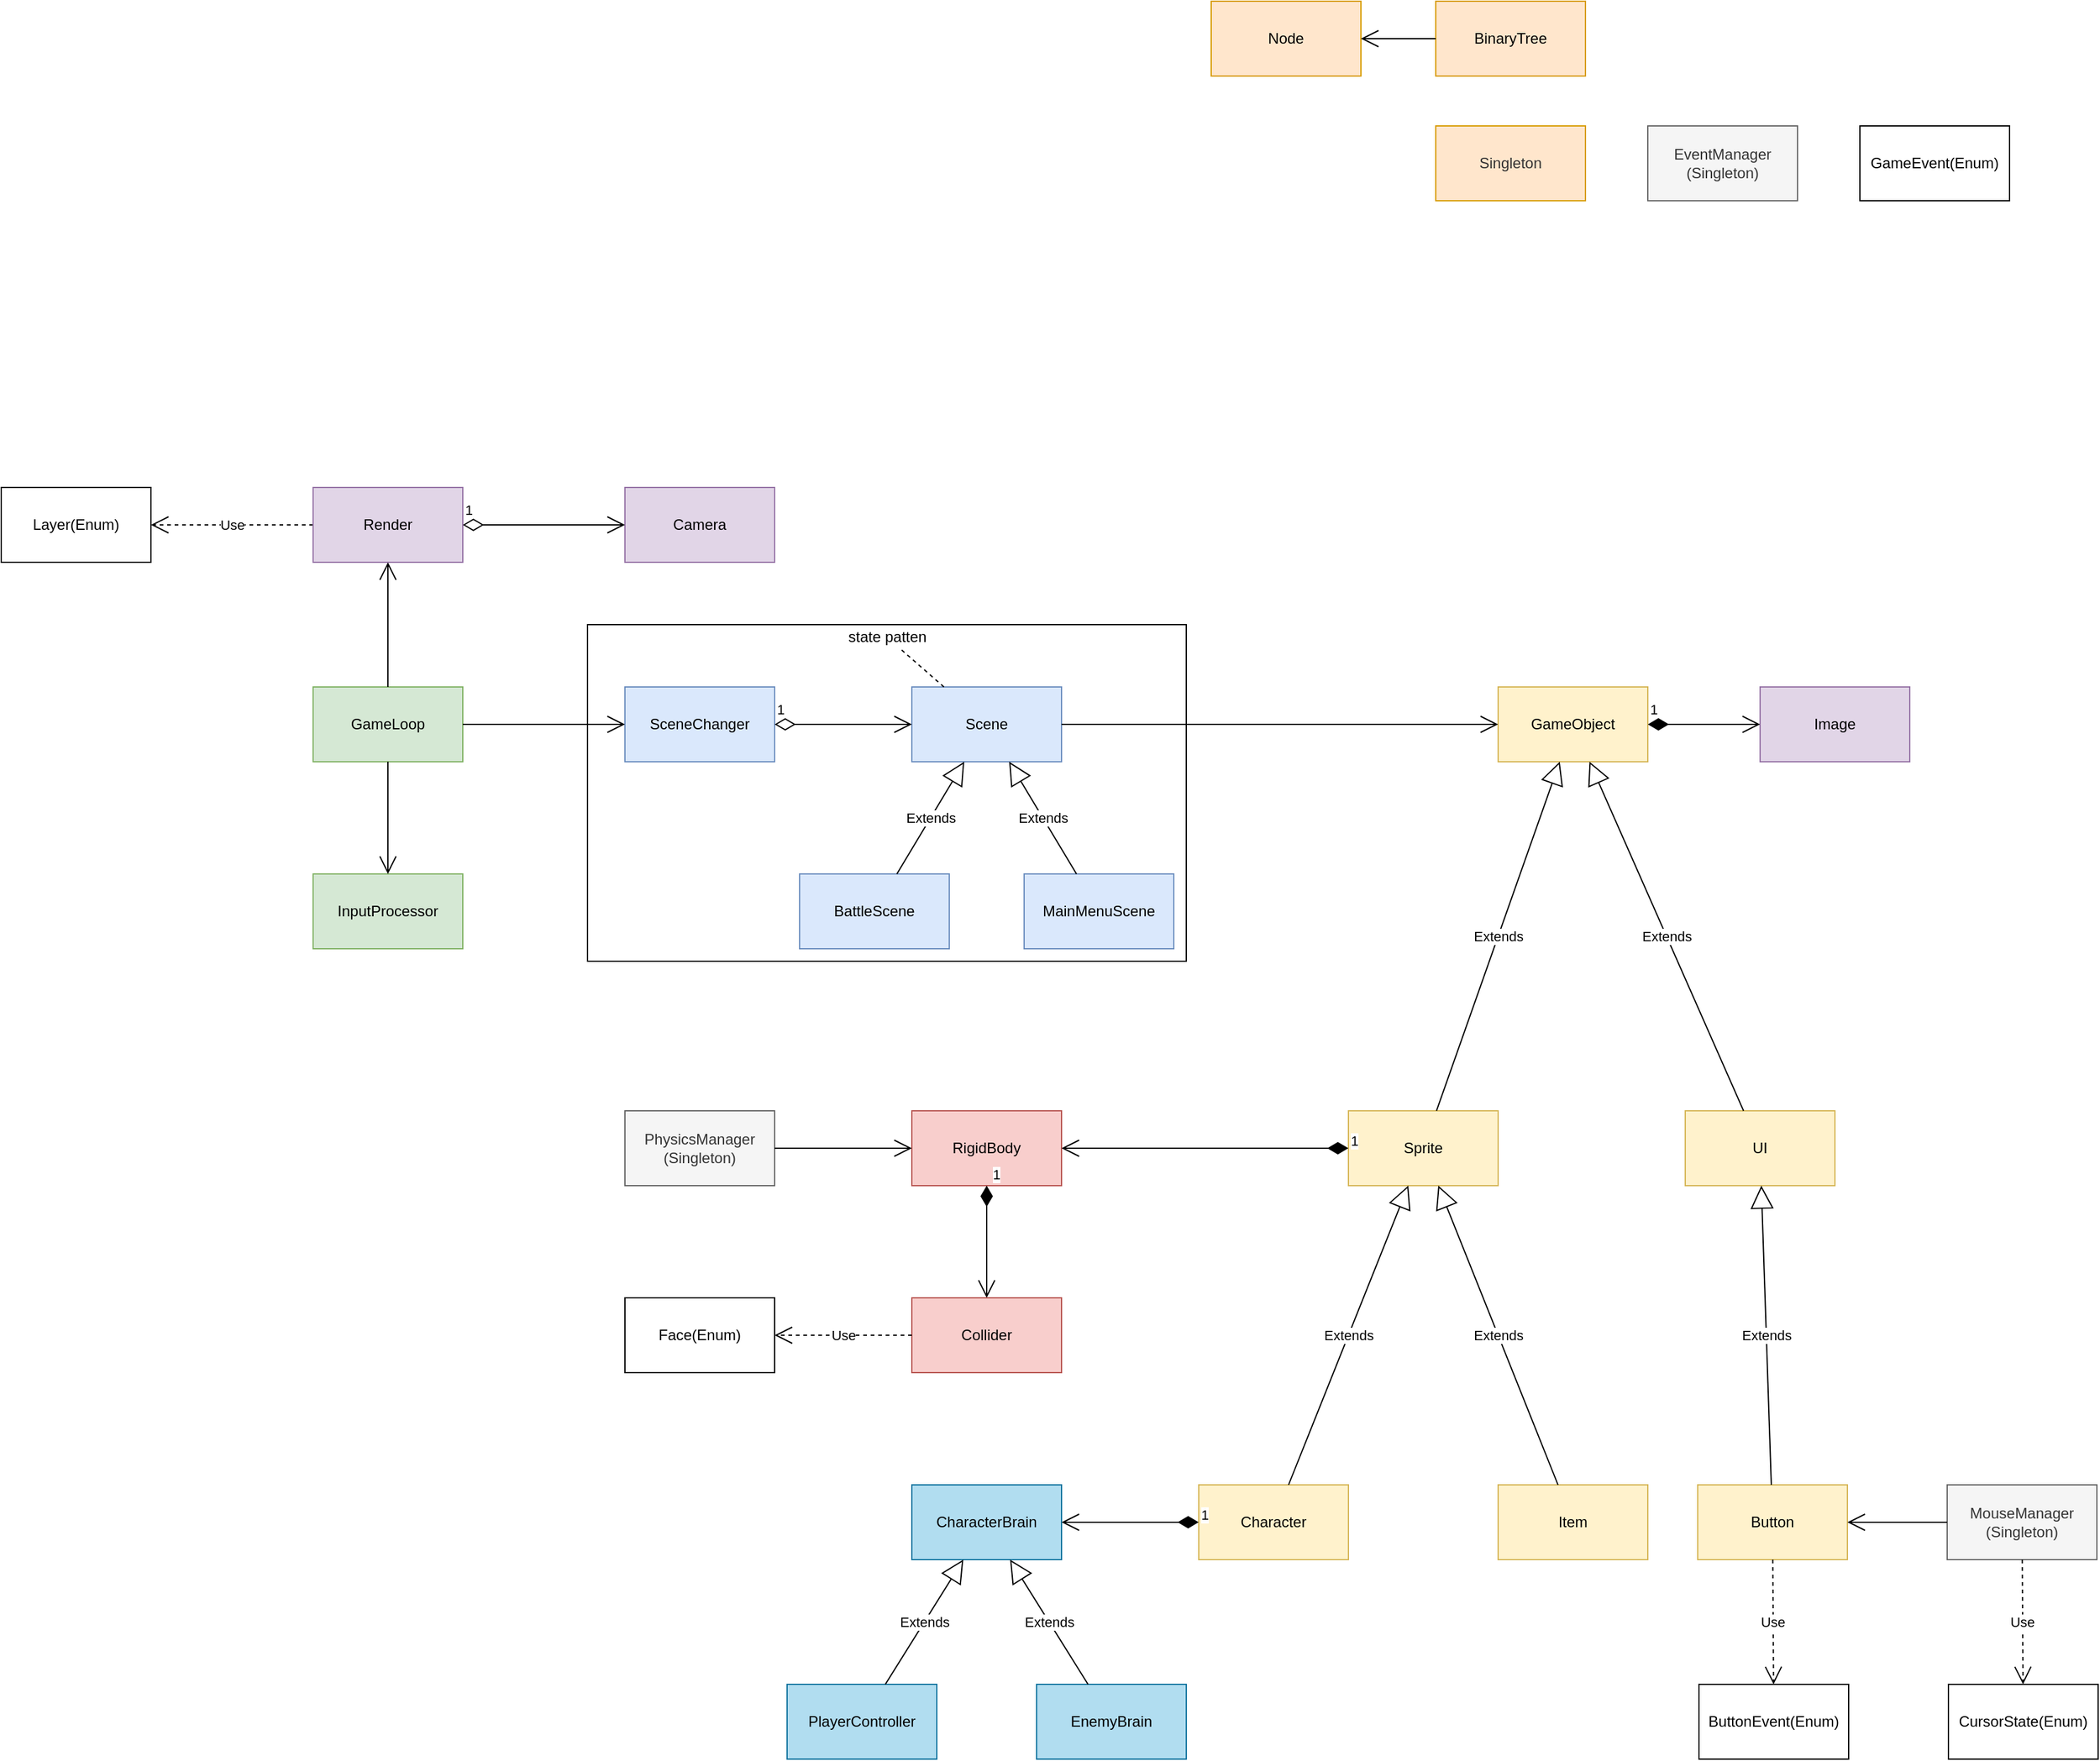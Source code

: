 <mxfile version="14.6.13" type="device" pages="8"><diagram id="hKgxQPDrDTI2ahVSoKOb" name="Preview"><mxGraphModel dx="1995" dy="1055" grid="1" gridSize="10" guides="1" tooltips="1" connect="1" arrows="1" fold="1" page="1" pageScale="1" pageWidth="827" pageHeight="1169" math="0" shadow="0"><root><mxCell id="0"/><mxCell id="1" parent="0"/><mxCell id="htQS5B944gYc3f_GTCxN-73" value="" style="whiteSpace=wrap;html=1;" parent="1" vertex="1"><mxGeometry x="380" y="800" width="480" height="270" as="geometry"/></mxCell><mxCell id="OlO2QIQrNW6RsAEBP56r-4" value="Sprite&lt;span style=&quot;text-align: left&quot;&gt;&lt;br&gt;&lt;/span&gt;" style="whiteSpace=wrap;html=1;fillColor=#fff2cc;strokeColor=#d6b656;" parent="1" vertex="1"><mxGeometry x="990" y="1190" width="120" height="60" as="geometry"/></mxCell><mxCell id="OlO2QIQrNW6RsAEBP56r-10" value="PhysicsManager&lt;br&gt;(Singleton)" style="whiteSpace=wrap;html=1;fillColor=#f5f5f5;strokeColor=#666666;fontColor=#333333;" parent="1" vertex="1"><mxGeometry x="410" y="1190" width="120" height="60" as="geometry"/></mxCell><mxCell id="OlO2QIQrNW6RsAEBP56r-11" value="Camera" style="whiteSpace=wrap;html=1;fillColor=#e1d5e7;strokeColor=#9673a6;" parent="1" vertex="1"><mxGeometry x="410" y="690" width="120" height="60" as="geometry"/></mxCell><mxCell id="htQS5B944gYc3f_GTCxN-1" value="GameObject" style="whiteSpace=wrap;html=1;fillColor=#fff2cc;strokeColor=#d6b656;" parent="1" vertex="1"><mxGeometry x="1110" y="850" width="120" height="60" as="geometry"/></mxCell><mxCell id="htQS5B944gYc3f_GTCxN-2" value="&lt;span style=&quot;text-align: left&quot;&gt;Character&lt;/span&gt;" style="whiteSpace=wrap;html=1;fillColor=#fff2cc;strokeColor=#d6b656;" parent="1" vertex="1"><mxGeometry x="870" y="1490" width="120" height="60" as="geometry"/></mxCell><mxCell id="htQS5B944gYc3f_GTCxN-3" value="UI" style="whiteSpace=wrap;html=1;fillColor=#fff2cc;strokeColor=#d6b656;" parent="1" vertex="1"><mxGeometry x="1260" y="1190" width="120" height="60" as="geometry"/></mxCell><mxCell id="htQS5B944gYc3f_GTCxN-5" value="Item" style="whiteSpace=wrap;html=1;fillColor=#fff2cc;strokeColor=#d6b656;" parent="1" vertex="1"><mxGeometry x="1110" y="1490" width="120" height="60" as="geometry"/></mxCell><mxCell id="htQS5B944gYc3f_GTCxN-6" value="Button" style="whiteSpace=wrap;html=1;fillColor=#fff2cc;strokeColor=#d6b656;" parent="1" vertex="1"><mxGeometry x="1270" y="1490" width="120" height="60" as="geometry"/></mxCell><mxCell id="htQS5B944gYc3f_GTCxN-12" value="GameLoop" style="whiteSpace=wrap;html=1;fillColor=#d5e8d4;strokeColor=#82b366;" parent="1" vertex="1"><mxGeometry x="160" y="850" width="120" height="60" as="geometry"/></mxCell><mxCell id="htQS5B944gYc3f_GTCxN-13" value="Scene" style="whiteSpace=wrap;html=1;fillColor=#dae8fc;strokeColor=#6c8ebf;" parent="1" vertex="1"><mxGeometry x="640" y="850" width="120" height="60" as="geometry"/></mxCell><mxCell id="htQS5B944gYc3f_GTCxN-15" value="BattleScene" style="whiteSpace=wrap;html=1;fillColor=#dae8fc;strokeColor=#6c8ebf;" parent="1" vertex="1"><mxGeometry x="550" y="1000" width="120" height="60" as="geometry"/></mxCell><mxCell id="htQS5B944gYc3f_GTCxN-18" value="Extends" style="endArrow=block;endSize=16;endFill=0;html=1;" parent="1" source="htQS5B944gYc3f_GTCxN-2" target="OlO2QIQrNW6RsAEBP56r-4" edge="1"><mxGeometry width="160" relative="1" as="geometry"><mxPoint x="900" y="1200" as="sourcePoint"/><mxPoint x="1060" y="1200" as="targetPoint"/></mxGeometry></mxCell><mxCell id="htQS5B944gYc3f_GTCxN-19" value="Extends" style="endArrow=block;endSize=16;endFill=0;html=1;" parent="1" source="htQS5B944gYc3f_GTCxN-5" target="OlO2QIQrNW6RsAEBP56r-4" edge="1"><mxGeometry width="160" relative="1" as="geometry"><mxPoint x="990" y="1260" as="sourcePoint"/><mxPoint x="1030" y="1200" as="targetPoint"/></mxGeometry></mxCell><mxCell id="htQS5B944gYc3f_GTCxN-20" value="Extends" style="endArrow=block;endSize=16;endFill=0;html=1;" parent="1" source="htQS5B944gYc3f_GTCxN-6" target="htQS5B944gYc3f_GTCxN-3" edge="1"><mxGeometry width="160" relative="1" as="geometry"><mxPoint x="1110" y="1260" as="sourcePoint"/><mxPoint x="1070" y="1200" as="targetPoint"/></mxGeometry></mxCell><mxCell id="htQS5B944gYc3f_GTCxN-21" value="Extends" style="endArrow=block;endSize=16;endFill=0;html=1;" parent="1" source="OlO2QIQrNW6RsAEBP56r-4" target="htQS5B944gYc3f_GTCxN-1" edge="1"><mxGeometry width="160" relative="1" as="geometry"><mxPoint x="1210" y="1040" as="sourcePoint"/><mxPoint x="1250" y="980" as="targetPoint"/></mxGeometry></mxCell><mxCell id="htQS5B944gYc3f_GTCxN-22" value="Extends" style="endArrow=block;endSize=16;endFill=0;html=1;" parent="1" source="htQS5B944gYc3f_GTCxN-3" target="htQS5B944gYc3f_GTCxN-1" edge="1"><mxGeometry width="160" relative="1" as="geometry"><mxPoint x="959.231" y="920" as="sourcePoint"/><mxPoint x="1050.769" y="850" as="targetPoint"/></mxGeometry></mxCell><mxCell id="htQS5B944gYc3f_GTCxN-23" value="Extends" style="endArrow=block;endSize=16;endFill=0;html=1;" parent="1" source="htQS5B944gYc3f_GTCxN-15" target="htQS5B944gYc3f_GTCxN-13" edge="1"><mxGeometry width="160" relative="1" as="geometry"><mxPoint x="1038.462" y="1160" as="sourcePoint"/><mxPoint x="941.538" y="1090" as="targetPoint"/></mxGeometry></mxCell><mxCell id="htQS5B944gYc3f_GTCxN-28" value="" style="endArrow=open;endFill=1;endSize=12;html=1;" parent="1" source="htQS5B944gYc3f_GTCxN-13" target="htQS5B944gYc3f_GTCxN-1" edge="1"><mxGeometry width="160" relative="1" as="geometry"><mxPoint x="530" y="880" as="sourcePoint"/><mxPoint x="650" y="880" as="targetPoint"/></mxGeometry></mxCell><mxCell id="htQS5B944gYc3f_GTCxN-32" value="SceneChanger" style="whiteSpace=wrap;html=1;fillColor=#dae8fc;strokeColor=#6c8ebf;" parent="1" vertex="1"><mxGeometry x="410" y="850" width="120" height="60" as="geometry"/></mxCell><mxCell id="htQS5B944gYc3f_GTCxN-37" value="1" style="endArrow=open;html=1;endSize=12;startArrow=diamondThin;startSize=14;startFill=0;edgeStyle=orthogonalEdgeStyle;align=left;verticalAlign=bottom;" parent="1" source="htQS5B944gYc3f_GTCxN-32" target="htQS5B944gYc3f_GTCxN-13" edge="1"><mxGeometry x="-1" y="3" relative="1" as="geometry"><mxPoint x="440" y="1050" as="sourcePoint"/><mxPoint x="600" y="1050" as="targetPoint"/></mxGeometry></mxCell><mxCell id="htQS5B944gYc3f_GTCxN-40" value="" style="endArrow=open;endFill=1;endSize=12;html=1;" parent="1" source="htQS5B944gYc3f_GTCxN-12" target="htQS5B944gYc3f_GTCxN-32" edge="1"><mxGeometry width="160" relative="1" as="geometry"><mxPoint x="300" y="900" as="sourcePoint"/><mxPoint x="460" y="900" as="targetPoint"/></mxGeometry></mxCell><mxCell id="htQS5B944gYc3f_GTCxN-41" value="" style="endArrow=open;endFill=1;endSize=12;html=1;" parent="1" source="htQS5B944gYc3f_GTCxN-12" target="umx4AJlKmy1GepnJiiF8-1" edge="1"><mxGeometry width="160" relative="1" as="geometry"><mxPoint x="377" y="835.767" as="sourcePoint"/><mxPoint x="420" y="854.233" as="targetPoint"/></mxGeometry></mxCell><mxCell id="htQS5B944gYc3f_GTCxN-47" value="RigidBody" style="whiteSpace=wrap;html=1;fillColor=#f8cecc;strokeColor=#b85450;" parent="1" vertex="1"><mxGeometry x="640" y="1190" width="120" height="60" as="geometry"/></mxCell><mxCell id="htQS5B944gYc3f_GTCxN-48" value="1" style="endArrow=open;html=1;endSize=12;startArrow=diamondThin;startSize=14;startFill=1;edgeStyle=orthogonalEdgeStyle;align=left;verticalAlign=bottom;strokeColor=#000000;" parent="1" source="OlO2QIQrNW6RsAEBP56r-4" target="htQS5B944gYc3f_GTCxN-47" edge="1"><mxGeometry x="-1" y="3" relative="1" as="geometry"><mxPoint x="550" y="1330" as="sourcePoint"/><mxPoint x="710" y="1330" as="targetPoint"/></mxGeometry></mxCell><mxCell id="htQS5B944gYc3f_GTCxN-51" value="1" style="endArrow=open;html=1;endSize=12;startArrow=diamondThin;startSize=14;startFill=1;edgeStyle=orthogonalEdgeStyle;align=left;verticalAlign=bottom;strokeColor=#000000;" parent="1" source="htQS5B944gYc3f_GTCxN-47" target="htQS5B944gYc3f_GTCxN-52" edge="1"><mxGeometry x="-1" y="3" relative="1" as="geometry"><mxPoint x="620" y="1280" as="sourcePoint"/><mxPoint x="720" y="1330" as="targetPoint"/></mxGeometry></mxCell><mxCell id="htQS5B944gYc3f_GTCxN-52" value="Collider" style="whiteSpace=wrap;html=1;fillColor=#f8cecc;strokeColor=#b85450;" parent="1" vertex="1"><mxGeometry x="640" y="1340" width="120" height="60" as="geometry"/></mxCell><mxCell id="htQS5B944gYc3f_GTCxN-53" value="" style="endArrow=open;endFill=1;endSize=12;html=1;strokeColor=#000000;" parent="1" source="OlO2QIQrNW6RsAEBP56r-10" target="htQS5B944gYc3f_GTCxN-47" edge="1"><mxGeometry width="160" relative="1" as="geometry"><mxPoint x="210" y="1200" as="sourcePoint"/><mxPoint x="370" y="1200" as="targetPoint"/></mxGeometry></mxCell><mxCell id="htQS5B944gYc3f_GTCxN-56" value="MouseManager&lt;br&gt;(Singleton)" style="whiteSpace=wrap;html=1;fillColor=#f5f5f5;strokeColor=#666666;fontColor=#333333;" parent="1" vertex="1"><mxGeometry x="1470" y="1490" width="120" height="60" as="geometry"/></mxCell><mxCell id="htQS5B944gYc3f_GTCxN-57" value="EventManager&lt;br&gt;(Singleton)" style="whiteSpace=wrap;html=1;fillColor=#f5f5f5;strokeColor=#666666;fontColor=#333333;" parent="1" vertex="1"><mxGeometry x="1230" y="400" width="120" height="60" as="geometry"/></mxCell><mxCell id="htQS5B944gYc3f_GTCxN-58" value="GameEvent(Enum)" style="whiteSpace=wrap;html=1;" parent="1" vertex="1"><mxGeometry x="1400" y="400" width="120" height="60" as="geometry"/></mxCell><mxCell id="htQS5B944gYc3f_GTCxN-63" value="" style="endArrow=open;endFill=1;endSize=12;html=1;strokeColor=#000000;" parent="1" source="htQS5B944gYc3f_GTCxN-56" target="htQS5B944gYc3f_GTCxN-6" edge="1"><mxGeometry width="160" relative="1" as="geometry"><mxPoint x="1490" y="1420" as="sourcePoint"/><mxPoint x="1650" y="1420" as="targetPoint"/></mxGeometry></mxCell><mxCell id="htQS5B944gYc3f_GTCxN-64" value="Image" style="whiteSpace=wrap;html=1;fillColor=#e1d5e7;strokeColor=#9673a6;" parent="1" vertex="1"><mxGeometry x="1320" y="850" width="120" height="60" as="geometry"/></mxCell><mxCell id="htQS5B944gYc3f_GTCxN-66" value="1" style="endArrow=open;html=1;endSize=12;startArrow=diamondThin;startSize=14;startFill=1;edgeStyle=orthogonalEdgeStyle;align=left;verticalAlign=bottom;strokeColor=#000000;" parent="1" source="htQS5B944gYc3f_GTCxN-1" target="htQS5B944gYc3f_GTCxN-64" edge="1"><mxGeometry x="-1" y="3" relative="1" as="geometry"><mxPoint x="1270" y="970" as="sourcePoint"/><mxPoint x="1380" y="870" as="targetPoint"/></mxGeometry></mxCell><mxCell id="htQS5B944gYc3f_GTCxN-70" value="&lt;span style=&quot;color: rgb(51 , 51 , 51)&quot;&gt;Singleton&lt;/span&gt;" style="whiteSpace=wrap;html=1;fillColor=#ffe6cc;strokeColor=#d79b00;" parent="1" vertex="1"><mxGeometry x="1060" y="400" width="120" height="60" as="geometry"/></mxCell><mxCell id="htQS5B944gYc3f_GTCxN-71" value="InputProcessor" style="whiteSpace=wrap;html=1;fillColor=#d5e8d4;strokeColor=#82b366;" parent="1" vertex="1"><mxGeometry x="160" y="1000" width="120" height="60" as="geometry"/></mxCell><mxCell id="htQS5B944gYc3f_GTCxN-72" value="" style="endArrow=open;endFill=1;endSize=12;html=1;" parent="1" source="htQS5B944gYc3f_GTCxN-12" target="htQS5B944gYc3f_GTCxN-71" edge="1"><mxGeometry width="160" relative="1" as="geometry"><mxPoint x="290" y="880" as="sourcePoint"/><mxPoint x="420" y="880" as="targetPoint"/></mxGeometry></mxCell><mxCell id="htQS5B944gYc3f_GTCxN-75" value="MainMenuScene" style="whiteSpace=wrap;html=1;fillColor=#dae8fc;strokeColor=#6c8ebf;" parent="1" vertex="1"><mxGeometry x="730" y="1000" width="120" height="60" as="geometry"/></mxCell><mxCell id="htQS5B944gYc3f_GTCxN-76" value="Extends" style="endArrow=block;endSize=16;endFill=0;html=1;" parent="1" source="htQS5B944gYc3f_GTCxN-75" target="htQS5B944gYc3f_GTCxN-13" edge="1"><mxGeometry width="160" relative="1" as="geometry"><mxPoint x="625.385" y="980" as="sourcePoint"/><mxPoint x="684.615" y="910" as="targetPoint"/></mxGeometry></mxCell><mxCell id="1Bp08pU-PYIzm5n4ImWr-1" value="ButtonEvent(Enum)" style="whiteSpace=wrap;html=1;" parent="1" vertex="1"><mxGeometry x="1271" y="1650" width="120" height="60" as="geometry"/></mxCell><mxCell id="1Bp08pU-PYIzm5n4ImWr-3" value="Use" style="endArrow=open;endSize=12;dashed=1;html=1;strokeColor=#000000;" parent="1" source="htQS5B944gYc3f_GTCxN-6" target="1Bp08pU-PYIzm5n4ImWr-1" edge="1"><mxGeometry width="160" relative="1" as="geometry"><mxPoint x="1370" y="1179.31" as="sourcePoint"/><mxPoint x="1434" y="1179.31" as="targetPoint"/></mxGeometry></mxCell><mxCell id="_EDqb4MR6bBrvgC_vraG-2" value="Layer(Enum)" style="whiteSpace=wrap;html=1;" parent="1" vertex="1"><mxGeometry x="-90" y="690" width="120" height="60" as="geometry"/></mxCell><mxCell id="_EDqb4MR6bBrvgC_vraG-3" value="Use" style="endArrow=open;endSize=12;dashed=1;html=1;" parent="1" source="umx4AJlKmy1GepnJiiF8-1" target="_EDqb4MR6bBrvgC_vraG-2" edge="1"><mxGeometry width="160" relative="1" as="geometry"><mxPoint x="480" y="850.0" as="sourcePoint"/><mxPoint x="520" y="770" as="targetPoint"/></mxGeometry></mxCell><mxCell id="_EDqb4MR6bBrvgC_vraG-4" value="CursorState(Enum)" style="whiteSpace=wrap;html=1;" parent="1" vertex="1"><mxGeometry x="1471" y="1650" width="120" height="60" as="geometry"/></mxCell><mxCell id="_EDqb4MR6bBrvgC_vraG-5" value="Use" style="endArrow=open;endSize=12;dashed=1;html=1;" parent="1" source="htQS5B944gYc3f_GTCxN-56" target="_EDqb4MR6bBrvgC_vraG-4" edge="1"><mxGeometry width="160" relative="1" as="geometry"><mxPoint x="1550" y="270.0" as="sourcePoint"/><mxPoint x="1550" y="160.0" as="targetPoint"/></mxGeometry></mxCell><mxCell id="htQS5B944gYc3f_GTCxN-74" value="state patten" style="text;html=1;align=center;verticalAlign=middle;resizable=0;points=[];autosize=1;strokeColor=none;" parent="1" vertex="1"><mxGeometry x="580" y="800" width="80" height="20" as="geometry"/></mxCell><mxCell id="x5aVjC-pCd9qrhpJ_RVk-1" value="" style="endArrow=none;endSize=12;dashed=1;html=1;" parent="1" source="htQS5B944gYc3f_GTCxN-13" target="htQS5B944gYc3f_GTCxN-74" edge="1"><mxGeometry width="160" relative="1" as="geometry"><mxPoint x="659.412" y="840" as="sourcePoint"/><mxPoint x="510.588" y="730" as="targetPoint"/></mxGeometry></mxCell><mxCell id="aYWIJjG5exXt4dfVKdyG-1" value="&lt;span style=&quot;text-align: left&quot;&gt;Character&lt;/span&gt;Brain" style="whiteSpace=wrap;html=1;fillColor=#b1ddf0;strokeColor=#10739e;" vertex="1" parent="1"><mxGeometry x="640" y="1490" width="120" height="60" as="geometry"/></mxCell><mxCell id="aYWIJjG5exXt4dfVKdyG-2" value="PlayerController" style="whiteSpace=wrap;html=1;fillColor=#b1ddf0;strokeColor=#10739e;" vertex="1" parent="1"><mxGeometry x="540" y="1650" width="120" height="60" as="geometry"/></mxCell><mxCell id="aYWIJjG5exXt4dfVKdyG-3" value="EnemyBrain" style="whiteSpace=wrap;html=1;fillColor=#b1ddf0;strokeColor=#10739e;" vertex="1" parent="1"><mxGeometry x="740" y="1650" width="120" height="60" as="geometry"/></mxCell><mxCell id="aYWIJjG5exXt4dfVKdyG-4" value="1" style="endArrow=open;html=1;endSize=12;startArrow=diamondThin;startSize=14;startFill=1;edgeStyle=orthogonalEdgeStyle;align=left;verticalAlign=bottom;" edge="1" parent="1" source="htQS5B944gYc3f_GTCxN-2" target="aYWIJjG5exXt4dfVKdyG-1"><mxGeometry x="-1" y="3" relative="1" as="geometry"><mxPoint x="820" y="1570" as="sourcePoint"/><mxPoint x="980" y="1570" as="targetPoint"/></mxGeometry></mxCell><mxCell id="aYWIJjG5exXt4dfVKdyG-5" value="Extends" style="endArrow=block;endSize=16;endFill=0;html=1;" edge="1" parent="1" source="aYWIJjG5exXt4dfVKdyG-2" target="aYWIJjG5exXt4dfVKdyG-1"><mxGeometry width="160" relative="1" as="geometry"><mxPoint x="540" y="1600" as="sourcePoint"/><mxPoint x="700" y="1600" as="targetPoint"/></mxGeometry></mxCell><mxCell id="aYWIJjG5exXt4dfVKdyG-6" value="Extends" style="endArrow=block;endSize=16;endFill=0;html=1;" edge="1" parent="1" source="aYWIJjG5exXt4dfVKdyG-3" target="aYWIJjG5exXt4dfVKdyG-1"><mxGeometry width="160" relative="1" as="geometry"><mxPoint x="627.241" y="1674" as="sourcePoint"/><mxPoint x="692.759" y="1560" as="targetPoint"/></mxGeometry></mxCell><mxCell id="aYWIJjG5exXt4dfVKdyG-7" value="BinaryTree" style="whiteSpace=wrap;html=1;fillColor=#ffe6cc;strokeColor=#d79b00;" vertex="1" parent="1"><mxGeometry x="1060" y="300" width="120" height="60" as="geometry"/></mxCell><mxCell id="aYWIJjG5exXt4dfVKdyG-8" value="Node" style="whiteSpace=wrap;html=1;fillColor=#ffe6cc;strokeColor=#d79b00;" vertex="1" parent="1"><mxGeometry x="880" y="300" width="120" height="60" as="geometry"/></mxCell><mxCell id="aYWIJjG5exXt4dfVKdyG-10" value="" style="endArrow=open;endFill=1;endSize=12;html=1;" edge="1" parent="1" source="aYWIJjG5exXt4dfVKdyG-7" target="aYWIJjG5exXt4dfVKdyG-8"><mxGeometry width="160" relative="1" as="geometry"><mxPoint x="860" y="480" as="sourcePoint"/><mxPoint x="1020" y="480" as="targetPoint"/></mxGeometry></mxCell><mxCell id="aYWIJjG5exXt4dfVKdyG-11" value="Face(Enum)" style="whiteSpace=wrap;html=1;" vertex="1" parent="1"><mxGeometry x="410" y="1340" width="120" height="60" as="geometry"/></mxCell><mxCell id="aYWIJjG5exXt4dfVKdyG-12" value="Use" style="endArrow=open;endSize=12;dashed=1;html=1;" edge="1" parent="1" source="htQS5B944gYc3f_GTCxN-52" target="aYWIJjG5exXt4dfVKdyG-11"><mxGeometry width="160" relative="1" as="geometry"><mxPoint x="550" y="1450" as="sourcePoint"/><mxPoint x="710" y="1450" as="targetPoint"/></mxGeometry></mxCell><mxCell id="umx4AJlKmy1GepnJiiF8-1" value="Render" style="whiteSpace=wrap;html=1;fillColor=#e1d5e7;strokeColor=#9673a6;" vertex="1" parent="1"><mxGeometry x="160" y="690" width="120" height="60" as="geometry"/></mxCell><mxCell id="umx4AJlKmy1GepnJiiF8-2" value="1" style="endArrow=open;html=1;endSize=12;startArrow=diamondThin;startSize=14;startFill=0;edgeStyle=orthogonalEdgeStyle;align=left;verticalAlign=bottom;" edge="1" parent="1" source="umx4AJlKmy1GepnJiiF8-1" target="OlO2QIQrNW6RsAEBP56r-11"><mxGeometry x="-1" y="3" relative="1" as="geometry"><mxPoint x="350" y="710" as="sourcePoint"/><mxPoint x="510" y="710" as="targetPoint"/></mxGeometry></mxCell></root></mxGraphModel></diagram><diagram id="aX1oOEFbuLmWBBk3cGlB" name="RigidBody"><mxGraphModel dx="821" dy="711" grid="1" gridSize="10" guides="1" tooltips="1" connect="1" arrows="1" fold="1" page="1" pageScale="1" pageWidth="827" pageHeight="1169" math="0" shadow="0"><root><mxCell id="TbvsR3DTtiNPgX6S5cGs-0"/><mxCell id="TbvsR3DTtiNPgX6S5cGs-1" parent="TbvsR3DTtiNPgX6S5cGs-0"/><mxCell id="cO3FWhPWDcPyfoZQSg_O-1" value="Sprite&lt;span style=&quot;text-align: left&quot;&gt;&lt;br&gt;&lt;/span&gt;" style="whiteSpace=wrap;html=1;fillColor=#fff2cc;strokeColor=#d6b656;" vertex="1" parent="TbvsR3DTtiNPgX6S5cGs-1"><mxGeometry x="660" y="500" width="120" height="60" as="geometry"/></mxCell><mxCell id="cO3FWhPWDcPyfoZQSg_O-2" value="PhysicsManager&lt;br&gt;(Singleton)" style="whiteSpace=wrap;html=1;fillColor=#f5f5f5;strokeColor=#666666;fontColor=#333333;" vertex="1" parent="TbvsR3DTtiNPgX6S5cGs-1"><mxGeometry x="80" y="500" width="120" height="60" as="geometry"/></mxCell><mxCell id="cO3FWhPWDcPyfoZQSg_O-3" value="RigidBody" style="whiteSpace=wrap;html=1;fillColor=#f8cecc;strokeColor=#b85450;" vertex="1" parent="TbvsR3DTtiNPgX6S5cGs-1"><mxGeometry x="310" y="500" width="120" height="60" as="geometry"/></mxCell><mxCell id="cO3FWhPWDcPyfoZQSg_O-4" value="Collider" style="whiteSpace=wrap;html=1;fillColor=#f8cecc;strokeColor=#b85450;" vertex="1" parent="TbvsR3DTtiNPgX6S5cGs-1"><mxGeometry x="310" y="650" width="120" height="60" as="geometry"/></mxCell><mxCell id="cO3FWhPWDcPyfoZQSg_O-5" value="Face(Enum)" style="whiteSpace=wrap;html=1;" vertex="1" parent="TbvsR3DTtiNPgX6S5cGs-1"><mxGeometry x="80" y="650" width="120" height="60" as="geometry"/></mxCell></root></mxGraphModel></diagram><diagram id="OSkUFJXpU1Vzb1wAt31M" name="CharacterBrain"><mxGraphModel dx="1128" dy="864" grid="1" gridSize="10" guides="1" tooltips="1" connect="1" arrows="1" fold="1" page="1" pageScale="1" pageWidth="827" pageHeight="1169" math="0" shadow="0"><root><mxCell id="vxU00uOHNMGPwvO64JMi-0"/><mxCell id="vxU00uOHNMGPwvO64JMi-1" parent="vxU00uOHNMGPwvO64JMi-0"/><mxCell id="vxU00uOHNMGPwvO64JMi-2" value="&lt;span style=&quot;text-align: left&quot;&gt;Character&lt;/span&gt;" style="whiteSpace=wrap;html=1;fillColor=#fff2cc;strokeColor=#d6b656;" vertex="1" parent="vxU00uOHNMGPwvO64JMi-1"><mxGeometry x="500" y="420" width="120" height="60" as="geometry"/></mxCell><mxCell id="vxU00uOHNMGPwvO64JMi-3" value="&lt;span style=&quot;text-align: left&quot;&gt;Character&lt;/span&gt;Brain" style="whiteSpace=wrap;html=1;fillColor=#b1ddf0;strokeColor=#10739e;" vertex="1" parent="vxU00uOHNMGPwvO64JMi-1"><mxGeometry x="270" y="420" width="120" height="60" as="geometry"/></mxCell><mxCell id="vxU00uOHNMGPwvO64JMi-4" value="PlayerController" style="whiteSpace=wrap;html=1;fillColor=#b1ddf0;strokeColor=#10739e;" vertex="1" parent="vxU00uOHNMGPwvO64JMi-1"><mxGeometry x="170" y="580" width="120" height="60" as="geometry"/></mxCell><mxCell id="vxU00uOHNMGPwvO64JMi-5" value="EnemyBrain" style="whiteSpace=wrap;html=1;fillColor=#b1ddf0;strokeColor=#10739e;" vertex="1" parent="vxU00uOHNMGPwvO64JMi-1"><mxGeometry x="370" y="580" width="120" height="60" as="geometry"/></mxCell><mxCell id="vxU00uOHNMGPwvO64JMi-6" value="1" style="endArrow=open;html=1;endSize=12;startArrow=diamondThin;startSize=14;startFill=1;edgeStyle=orthogonalEdgeStyle;align=left;verticalAlign=bottom;" edge="1" parent="vxU00uOHNMGPwvO64JMi-1" source="vxU00uOHNMGPwvO64JMi-2" target="vxU00uOHNMGPwvO64JMi-3"><mxGeometry x="-1" y="3" relative="1" as="geometry"><mxPoint x="450" y="500" as="sourcePoint"/><mxPoint x="610" y="500" as="targetPoint"/></mxGeometry></mxCell><mxCell id="vxU00uOHNMGPwvO64JMi-7" value="Extends" style="endArrow=block;endSize=16;endFill=0;html=1;" edge="1" parent="vxU00uOHNMGPwvO64JMi-1" source="vxU00uOHNMGPwvO64JMi-4" target="vxU00uOHNMGPwvO64JMi-3"><mxGeometry width="160" relative="1" as="geometry"><mxPoint x="170" y="530" as="sourcePoint"/><mxPoint x="330" y="530" as="targetPoint"/></mxGeometry></mxCell><mxCell id="vxU00uOHNMGPwvO64JMi-8" value="Extends" style="endArrow=block;endSize=16;endFill=0;html=1;" edge="1" parent="vxU00uOHNMGPwvO64JMi-1" source="vxU00uOHNMGPwvO64JMi-5" target="vxU00uOHNMGPwvO64JMi-3"><mxGeometry width="160" relative="1" as="geometry"><mxPoint x="257.241" y="604" as="sourcePoint"/><mxPoint x="322.759" y="490" as="targetPoint"/></mxGeometry></mxCell></root></mxGraphModel></diagram><diagram id="uPKdC6XfhCLQrcsBpGCH" name="Render"><mxGraphModel dx="2655" dy="904" grid="1" gridSize="10" guides="1" tooltips="1" connect="1" arrows="1" fold="1" page="1" pageScale="1" pageWidth="827" pageHeight="1169" math="0" shadow="0"><root><mxCell id="njI0DlVZL1YI5tks-0LX-0"/><mxCell id="njI0DlVZL1YI5tks-0LX-1" parent="njI0DlVZL1YI5tks-0LX-0"/><mxCell id="dEmRKoZd0IwNa9llHHvS-0" value="&lt;p style=&quot;margin: 0px ; margin-top: 4px ; text-align: center&quot;&gt;&lt;i&gt;&amp;lt;&amp;lt;Enumeration&amp;gt;&amp;gt;&lt;/i&gt;&lt;br&gt;&lt;span&gt;&lt;b&gt;Layer&lt;/b&gt;&lt;/span&gt;&lt;br&gt;&lt;/p&gt;&lt;hr size=&quot;1&quot;&gt;&lt;p style=&quot;margin: 0px ; margin-left: 4px&quot;&gt;UI&lt;/p&gt;&lt;p style=&quot;margin: 0px ; margin-left: 4px&quot;&gt;sprite&lt;/p&gt;&lt;p style=&quot;margin: 0px ; margin-left: 4px&quot;&gt;environmenr&lt;/p&gt;" style="verticalAlign=top;align=left;overflow=fill;fontSize=12;fontFamily=Helvetica;html=1;" parent="njI0DlVZL1YI5tks-0LX-1" vertex="1"><mxGeometry x="-827.5" y="413" width="115" height="90" as="geometry"/></mxCell><mxCell id="dEmRKoZd0IwNa9llHHvS-5" value="GameObject" style="swimlane;fontStyle=1;align=center;verticalAlign=top;childLayout=stackLayout;horizontal=1;startSize=26;horizontalStack=0;resizeParent=1;resizeParentMax=0;resizeLast=0;collapsible=1;marginBottom=0;fillColor=#fff2cc;strokeColor=#d6b656;" parent="njI0DlVZL1YI5tks-0LX-1" vertex="1"><mxGeometry x="120" y="414" width="160" height="84" as="geometry"/></mxCell><mxCell id="dEmRKoZd0IwNa9llHHvS-15" value="#image:Image" style="text;strokeColor=none;fillColor=none;align=left;verticalAlign=top;spacingLeft=4;spacingRight=4;overflow=hidden;rotatable=0;points=[[0,0.5],[1,0.5]];portConstraint=eastwest;" parent="dEmRKoZd0IwNa9llHHvS-5" vertex="1"><mxGeometry y="26" width="160" height="24" as="geometry"/></mxCell><mxCell id="dEmRKoZd0IwNa9llHHvS-7" value="" style="line;strokeWidth=1;fillColor=none;align=left;verticalAlign=middle;spacingTop=-1;spacingLeft=3;spacingRight=3;rotatable=0;labelPosition=right;points=[];portConstraint=eastwest;" parent="dEmRKoZd0IwNa9llHHvS-5" vertex="1"><mxGeometry y="50" width="160" height="8" as="geometry"/></mxCell><mxCell id="dEmRKoZd0IwNa9llHHvS-8" value="+ draw(camera: Camera)" style="text;strokeColor=none;fillColor=none;align=left;verticalAlign=top;spacingLeft=4;spacingRight=4;overflow=hidden;rotatable=0;points=[[0,0.5],[1,0.5]];portConstraint=eastwest;" parent="dEmRKoZd0IwNa9llHHvS-5" vertex="1"><mxGeometry y="58" width="160" height="26" as="geometry"/></mxCell><mxCell id="dEmRKoZd0IwNa9llHHvS-9" value="UI" style="swimlane;fontStyle=1;align=center;verticalAlign=top;childLayout=stackLayout;horizontal=1;startSize=26;horizontalStack=0;resizeParent=1;resizeParentMax=0;resizeLast=0;collapsible=1;marginBottom=0;fillColor=#fff2cc;strokeColor=#d6b656;" parent="njI0DlVZL1YI5tks-0LX-1" vertex="1"><mxGeometry x="270" y="687" width="160" height="84" as="geometry"/></mxCell><mxCell id="dEmRKoZd0IwNa9llHHvS-10" value="#UI_position:Vector2" style="text;strokeColor=none;fillColor=none;align=left;verticalAlign=top;spacingLeft=4;spacingRight=4;overflow=hidden;rotatable=0;points=[[0,0.5],[1,0.5]];portConstraint=eastwest;" parent="dEmRKoZd0IwNa9llHHvS-9" vertex="1"><mxGeometry y="26" width="160" height="24" as="geometry"/></mxCell><mxCell id="dEmRKoZd0IwNa9llHHvS-11" value="" style="line;strokeWidth=1;fillColor=none;align=left;verticalAlign=middle;spacingTop=-1;spacingLeft=3;spacingRight=3;rotatable=0;labelPosition=right;points=[];portConstraint=eastwest;" parent="dEmRKoZd0IwNa9llHHvS-9" vertex="1"><mxGeometry y="50" width="160" height="8" as="geometry"/></mxCell><mxCell id="dEmRKoZd0IwNa9llHHvS-12" value="+ draw(camera: Camera)" style="text;strokeColor=none;fillColor=none;align=left;verticalAlign=top;spacingLeft=4;spacingRight=4;overflow=hidden;rotatable=0;points=[[0,0.5],[1,0.5]];portConstraint=eastwest;" parent="dEmRKoZd0IwNa9llHHvS-9" vertex="1"><mxGeometry y="58" width="160" height="26" as="geometry"/></mxCell><mxCell id="dEmRKoZd0IwNa9llHHvS-14" value="Extends" style="endArrow=block;endSize=16;endFill=0;html=1;" parent="njI0DlVZL1YI5tks-0LX-1" source="dEmRKoZd0IwNa9llHHvS-9" target="dEmRKoZd0IwNa9llHHvS-5" edge="1"><mxGeometry width="160" relative="1" as="geometry"><mxPoint x="-39.5" y="284.5" as="sourcePoint"/><mxPoint x="120.5" y="284.5" as="targetPoint"/></mxGeometry></mxCell><mxCell id="dEmRKoZd0IwNa9llHHvS-16" value="Camera" style="swimlane;fontStyle=1;align=center;verticalAlign=top;childLayout=stackLayout;horizontal=1;startSize=26;horizontalStack=0;resizeParent=1;resizeParentMax=0;resizeLast=0;collapsible=1;marginBottom=0;fillColor=#e1d5e7;strokeColor=#9673a6;" parent="njI0DlVZL1YI5tks-0LX-1" vertex="1"><mxGeometry x="-570" y="659" width="350" height="140" as="geometry"/></mxCell><mxCell id="dEmRKoZd0IwNa9llHHvS-17" value="-shadow_color:Color&#10;-sprite_orders:BinaryTree&#10;-world_to_screen_matrix:list[Vector2]" style="text;strokeColor=none;fillColor=none;align=left;verticalAlign=top;spacingLeft=4;spacingRight=4;overflow=hidden;rotatable=0;points=[[0,0.5],[1,0.5]];portConstraint=eastwest;" parent="dEmRKoZd0IwNa9llHHvS-16" vertex="1"><mxGeometry y="26" width="350" height="54" as="geometry"/></mxCell><mxCell id="dEmRKoZd0IwNa9llHHvS-18" value="" style="line;strokeWidth=1;fillColor=none;align=left;verticalAlign=middle;spacingTop=-1;spacingLeft=3;spacingRight=3;rotatable=0;labelPosition=right;points=[];portConstraint=eastwest;" parent="dEmRKoZd0IwNa9llHHvS-16" vertex="1"><mxGeometry y="80" width="350" height="8" as="geometry"/></mxCell><mxCell id="dEmRKoZd0IwNa9llHHvS-19" value="+render(layer:Surface)&#10;+draw(image: Image, position: Vector3, shadow_size: Vector2):&#10;-world_to_screen(world_position: Vector3,screen_height:float)" style="text;strokeColor=none;fillColor=none;align=left;verticalAlign=top;spacingLeft=4;spacingRight=4;overflow=hidden;rotatable=0;points=[[0,0.5],[1,0.5]];portConstraint=eastwest;" parent="dEmRKoZd0IwNa9llHHvS-16" vertex="1"><mxGeometry y="88" width="350" height="52" as="geometry"/></mxCell><mxCell id="dEmRKoZd0IwNa9llHHvS-21" value="Image" style="swimlane;fontStyle=1;align=center;verticalAlign=top;childLayout=stackLayout;horizontal=1;startSize=26;horizontalStack=0;resizeParent=1;resizeParentMax=0;resizeLast=0;collapsible=1;marginBottom=0;fillColor=#e1d5e7;strokeColor=#9673a6;" parent="njI0DlVZL1YI5tks-0LX-1" vertex="1"><mxGeometry x="430" y="403" width="210" height="110" as="geometry"/></mxCell><mxCell id="dEmRKoZd0IwNa9llHHvS-22" value="+source: Surface&#10;+center: Vector2" style="text;strokeColor=none;fillColor=none;align=left;verticalAlign=top;spacingLeft=4;spacingRight=4;overflow=hidden;rotatable=0;points=[[0,0.5],[1,0.5]];portConstraint=eastwest;" parent="dEmRKoZd0IwNa9llHHvS-21" vertex="1"><mxGeometry y="26" width="210" height="34" as="geometry"/></mxCell><mxCell id="dEmRKoZd0IwNa9llHHvS-23" value="" style="line;strokeWidth=1;fillColor=none;align=left;verticalAlign=middle;spacingTop=-1;spacingLeft=3;spacingRight=3;rotatable=0;labelPosition=right;points=[];portConstraint=eastwest;" parent="dEmRKoZd0IwNa9llHHvS-21" vertex="1"><mxGeometry y="60" width="210" height="8" as="geometry"/></mxCell><mxCell id="dEmRKoZd0IwNa9llHHvS-24" value="+offset(position:Vector2):Vector2&#10;+get_int_center():Tuple[int,int]" style="text;strokeColor=none;fillColor=none;align=left;verticalAlign=top;spacingLeft=4;spacingRight=4;overflow=hidden;rotatable=0;points=[[0,0.5],[1,0.5]];portConstraint=eastwest;" parent="dEmRKoZd0IwNa9llHHvS-21" vertex="1"><mxGeometry y="68" width="210" height="42" as="geometry"/></mxCell><mxCell id="cTmufrK0EKDBhTw7SAZL-3" value="Sprite" style="swimlane;fontStyle=1;align=center;verticalAlign=top;childLayout=stackLayout;horizontal=1;startSize=26;horizontalStack=0;resizeParent=1;resizeParentMax=0;resizeLast=0;collapsible=1;marginBottom=0;fillColor=#fff2cc;strokeColor=#d6b656;" vertex="1" parent="njI0DlVZL1YI5tks-0LX-1"><mxGeometry x="-20" y="687" width="160" height="84" as="geometry"/></mxCell><mxCell id="cTmufrK0EKDBhTw7SAZL-4" value="#UI_position:Vector2" style="text;strokeColor=none;fillColor=none;align=left;verticalAlign=top;spacingLeft=4;spacingRight=4;overflow=hidden;rotatable=0;points=[[0,0.5],[1,0.5]];portConstraint=eastwest;" vertex="1" parent="cTmufrK0EKDBhTw7SAZL-3"><mxGeometry y="26" width="160" height="24" as="geometry"/></mxCell><mxCell id="cTmufrK0EKDBhTw7SAZL-5" value="" style="line;strokeWidth=1;fillColor=none;align=left;verticalAlign=middle;spacingTop=-1;spacingLeft=3;spacingRight=3;rotatable=0;labelPosition=right;points=[];portConstraint=eastwest;" vertex="1" parent="cTmufrK0EKDBhTw7SAZL-3"><mxGeometry y="50" width="160" height="8" as="geometry"/></mxCell><mxCell id="cTmufrK0EKDBhTw7SAZL-6" value="+ draw(camera: Camera)" style="text;strokeColor=none;fillColor=none;align=left;verticalAlign=top;spacingLeft=4;spacingRight=4;overflow=hidden;rotatable=0;points=[[0,0.5],[1,0.5]];portConstraint=eastwest;" vertex="1" parent="cTmufrK0EKDBhTw7SAZL-3"><mxGeometry y="58" width="160" height="26" as="geometry"/></mxCell><mxCell id="cTmufrK0EKDBhTw7SAZL-7" value="Extends" style="endArrow=block;endSize=16;endFill=0;html=1;" edge="1" parent="njI0DlVZL1YI5tks-0LX-1" source="cTmufrK0EKDBhTw7SAZL-3" target="dEmRKoZd0IwNa9llHHvS-5"><mxGeometry width="160" relative="1" as="geometry"><mxPoint x="226.75" y="344.5" as="sourcePoint"/><mxPoint x="289.25" y="244.5" as="targetPoint"/></mxGeometry></mxCell><mxCell id="cTmufrK0EKDBhTw7SAZL-8" value="BinaryTree" style="swimlane;fontStyle=1;align=center;verticalAlign=top;childLayout=stackLayout;horizontal=1;startSize=26;horizontalStack=0;resizeParent=1;resizeParentMax=0;resizeLast=0;collapsible=1;marginBottom=0;fillColor=#ffe6cc;strokeColor=#d79b00;" vertex="1" parent="njI0DlVZL1YI5tks-0LX-1"><mxGeometry x="-490" y="892" width="190" height="150" as="geometry"/></mxCell><mxCell id="cTmufrK0EKDBhTw7SAZL-9" value="-root: Node&#10;-get_value_func:Callable" style="text;strokeColor=none;fillColor=none;align=left;verticalAlign=top;spacingLeft=4;spacingRight=4;overflow=hidden;rotatable=0;points=[[0,0.5],[1,0.5]];portConstraint=eastwest;" vertex="1" parent="cTmufrK0EKDBhTw7SAZL-8"><mxGeometry y="26" width="190" height="34" as="geometry"/></mxCell><mxCell id="cTmufrK0EKDBhTw7SAZL-10" value="" style="line;strokeWidth=1;fillColor=none;align=left;verticalAlign=middle;spacingTop=-1;spacingLeft=3;spacingRight=3;rotatable=0;labelPosition=right;points=[];portConstraint=eastwest;" vertex="1" parent="cTmufrK0EKDBhTw7SAZL-8"><mxGeometry y="60" width="190" height="8" as="geometry"/></mxCell><mxCell id="cTmufrK0EKDBhTw7SAZL-11" value="+insert(item:Any)&#10;+get_list():list&#10;+clear()&#10;-_get_list(cur_node:Node):list&#10;-_insert(item:Any,cur_node:Node)" style="text;strokeColor=none;fillColor=none;align=left;verticalAlign=top;spacingLeft=4;spacingRight=4;overflow=hidden;rotatable=0;points=[[0,0.5],[1,0.5]];portConstraint=eastwest;" vertex="1" parent="cTmufrK0EKDBhTw7SAZL-8"><mxGeometry y="68" width="190" height="82" as="geometry"/></mxCell><mxCell id="cTmufrK0EKDBhTw7SAZL-16" value="Node" style="swimlane;fontStyle=1;align=center;verticalAlign=top;childLayout=stackLayout;horizontal=1;startSize=26;horizontalStack=0;resizeParent=1;resizeParentMax=0;resizeLast=0;collapsible=1;marginBottom=0;fillColor=#ffe6cc;strokeColor=#d79b00;" vertex="1" parent="njI0DlVZL1YI5tks-0LX-1"><mxGeometry x="-850" y="923" width="160" height="88" as="geometry"/></mxCell><mxCell id="cTmufrK0EKDBhTw7SAZL-17" value="+item:Any&#10;+left_child:Node &#10;+right_child:Node" style="text;strokeColor=none;fillColor=none;align=left;verticalAlign=top;spacingLeft=4;spacingRight=4;overflow=hidden;rotatable=0;points=[[0,0.5],[1,0.5]];portConstraint=eastwest;" vertex="1" parent="cTmufrK0EKDBhTw7SAZL-16"><mxGeometry y="26" width="160" height="54" as="geometry"/></mxCell><mxCell id="cTmufrK0EKDBhTw7SAZL-18" value="" style="line;strokeWidth=1;fillColor=none;align=left;verticalAlign=middle;spacingTop=-1;spacingLeft=3;spacingRight=3;rotatable=0;labelPosition=right;points=[];portConstraint=eastwest;" vertex="1" parent="cTmufrK0EKDBhTw7SAZL-16"><mxGeometry y="80" width="160" height="8" as="geometry"/></mxCell><mxCell id="cTmufrK0EKDBhTw7SAZL-20" value="1" style="endArrow=open;html=1;endSize=12;startArrow=diamondThin;startSize=14;startFill=1;edgeStyle=orthogonalEdgeStyle;align=left;verticalAlign=bottom;" edge="1" parent="njI0DlVZL1YI5tks-0LX-1" source="cTmufrK0EKDBhTw7SAZL-8" target="cTmufrK0EKDBhTw7SAZL-16"><mxGeometry x="-1" y="3" relative="1" as="geometry"><mxPoint x="142.5" y="811" as="sourcePoint"/><mxPoint x="302.5" y="811" as="targetPoint"/></mxGeometry></mxCell><mxCell id="cTmufrK0EKDBhTw7SAZL-24" value="DrawSpriteOrder" style="swimlane;fontStyle=1;align=center;verticalAlign=top;childLayout=stackLayout;horizontal=1;startSize=26;horizontalStack=0;resizeParent=1;resizeParentMax=0;resizeLast=0;collapsible=1;marginBottom=0;fillColor=#e1d5e7;strokeColor=#9673a6;" vertex="1" parent="njI0DlVZL1YI5tks-0LX-1"><mxGeometry x="-980" y="669" width="300" height="120" as="geometry"/></mxCell><mxCell id="cTmufrK0EKDBhTw7SAZL-25" value="+image: Image&#10;+position: Vector3&#10;+shadow_size: Vector2" style="text;strokeColor=none;fillColor=none;align=left;verticalAlign=top;spacingLeft=4;spacingRight=4;overflow=hidden;rotatable=0;points=[[0,0.5],[1,0.5]];portConstraint=eastwest;" vertex="1" parent="cTmufrK0EKDBhTw7SAZL-24"><mxGeometry y="26" width="300" height="54" as="geometry"/></mxCell><mxCell id="cTmufrK0EKDBhTw7SAZL-26" value="" style="line;strokeWidth=1;fillColor=none;align=left;verticalAlign=middle;spacingTop=-1;spacingLeft=3;spacingRight=3;rotatable=0;labelPosition=right;points=[];portConstraint=eastwest;" vertex="1" parent="cTmufrK0EKDBhTw7SAZL-24"><mxGeometry y="80" width="300" height="8" as="geometry"/></mxCell><mxCell id="cTmufrK0EKDBhTw7SAZL-27" value="+get_comparison_value(order:DrawSpriteOrder):float" style="text;strokeColor=none;fillColor=none;align=left;verticalAlign=top;spacingLeft=4;spacingRight=4;overflow=hidden;rotatable=0;points=[[0,0.5],[1,0.5]];portConstraint=eastwest;fontStyle=4" vertex="1" parent="cTmufrK0EKDBhTw7SAZL-24"><mxGeometry y="88" width="300" height="32" as="geometry"/></mxCell><mxCell id="cTmufrK0EKDBhTw7SAZL-32" value="" style="endArrow=open;endFill=1;endSize=12;html=1;" edge="1" parent="njI0DlVZL1YI5tks-0LX-1" source="dEmRKoZd0IwNa9llHHvS-5" target="dEmRKoZd0IwNa9llHHvS-21"><mxGeometry width="160" relative="1" as="geometry"><mxPoint x="-547" y="542" as="sourcePoint"/><mxPoint x="-607" y="542" as="targetPoint"/></mxGeometry></mxCell><mxCell id="1LAqamPfMz8AT2MjSNTh-1" value="Render" style="swimlane;fontStyle=1;align=center;verticalAlign=top;childLayout=stackLayout;horizontal=1;startSize=26;horizontalStack=0;resizeParent=1;resizeParentMax=0;resizeLast=0;collapsible=1;marginBottom=0;fillColor=#e1d5e7;strokeColor=#9673a6;" vertex="1" parent="njI0DlVZL1YI5tks-0LX-1"><mxGeometry x="-570" y="388" width="350" height="140" as="geometry"/></mxCell><mxCell id="1LAqamPfMz8AT2MjSNTh-2" value="-screen: Surface&#10;-layers: dict[Layer, Surface]&#10;+camera:Camera" style="text;strokeColor=none;fillColor=none;align=left;verticalAlign=top;spacingLeft=4;spacingRight=4;overflow=hidden;rotatable=0;points=[[0,0.5],[1,0.5]];portConstraint=eastwest;" vertex="1" parent="1LAqamPfMz8AT2MjSNTh-1"><mxGeometry y="26" width="350" height="54" as="geometry"/></mxCell><mxCell id="1LAqamPfMz8AT2MjSNTh-3" value="" style="line;strokeWidth=1;fillColor=none;align=left;verticalAlign=middle;spacingTop=-1;spacingLeft=3;spacingRight=3;rotatable=0;labelPosition=right;points=[];portConstraint=eastwest;" vertex="1" parent="1LAqamPfMz8AT2MjSNTh-1"><mxGeometry y="80" width="350" height="8" as="geometry"/></mxCell><mxCell id="1LAqamPfMz8AT2MjSNTh-4" value="+render()&#10;+draw(image: Image, position: Vector2,layer:Layer)&#10;-get_layer(self,layer:Layer)" style="text;strokeColor=none;fillColor=none;align=left;verticalAlign=top;spacingLeft=4;spacingRight=4;overflow=hidden;rotatable=0;points=[[0,0.5],[1,0.5]];portConstraint=eastwest;" vertex="1" parent="1LAqamPfMz8AT2MjSNTh-1"><mxGeometry y="88" width="350" height="52" as="geometry"/></mxCell><mxCell id="1LAqamPfMz8AT2MjSNTh-7" value="" style="endArrow=open;endFill=1;endSize=12;html=1;" edge="1" parent="njI0DlVZL1YI5tks-0LX-1" source="dEmRKoZd0IwNa9llHHvS-16" target="cTmufrK0EKDBhTw7SAZL-8"><mxGeometry width="160" relative="1" as="geometry"><mxPoint x="-317.5" y="890" as="sourcePoint"/><mxPoint x="-157.5" y="890" as="targetPoint"/></mxGeometry></mxCell><mxCell id="1LAqamPfMz8AT2MjSNTh-9" value="" style="endArrow=open;endFill=1;endSize=12;html=1;" edge="1" parent="njI0DlVZL1YI5tks-0LX-1" source="dEmRKoZd0IwNa9llHHvS-16" target="cTmufrK0EKDBhTw7SAZL-24"><mxGeometry width="160" relative="1" as="geometry"><mxPoint x="-210" y="738.586" as="sourcePoint"/><mxPoint x="-57.5" y="738.225" as="targetPoint"/></mxGeometry></mxCell><mxCell id="1LAqamPfMz8AT2MjSNTh-11" value="Use" style="endArrow=open;endSize=12;dashed=1;html=1;" edge="1" parent="njI0DlVZL1YI5tks-0LX-1" source="1LAqamPfMz8AT2MjSNTh-1" target="dEmRKoZd0IwNa9llHHvS-0"><mxGeometry width="160" relative="1" as="geometry"><mxPoint x="-670" y="590" as="sourcePoint"/><mxPoint x="-510" y="590" as="targetPoint"/></mxGeometry></mxCell><mxCell id="1LAqamPfMz8AT2MjSNTh-12" value="Use" style="endArrow=open;endSize=12;dashed=1;html=1;" edge="1" parent="njI0DlVZL1YI5tks-0LX-1" source="cTmufrK0EKDBhTw7SAZL-3" target="dEmRKoZd0IwNa9llHHvS-16"><mxGeometry width="160" relative="1" as="geometry"><mxPoint x="-497.5" y="460" as="sourcePoint"/><mxPoint x="-705" y="460" as="targetPoint"/></mxGeometry></mxCell><mxCell id="1LAqamPfMz8AT2MjSNTh-13" value="Use" style="endArrow=open;endSize=12;dashed=1;html=1;" edge="1" parent="njI0DlVZL1YI5tks-0LX-1" source="dEmRKoZd0IwNa9llHHvS-5" target="1LAqamPfMz8AT2MjSNTh-1"><mxGeometry width="160" relative="1" as="geometry"><mxPoint x="-487.5" y="470" as="sourcePoint"/><mxPoint x="-695" y="470" as="targetPoint"/></mxGeometry></mxCell><mxCell id="nBuMITa-zQPft5lGy7F0-1" value="1" style="endArrow=open;html=1;endSize=12;startArrow=diamondThin;startSize=14;startFill=0;edgeStyle=orthogonalEdgeStyle;align=left;verticalAlign=bottom;" edge="1" parent="njI0DlVZL1YI5tks-0LX-1" source="1LAqamPfMz8AT2MjSNTh-1" target="dEmRKoZd0IwNa9llHHvS-16"><mxGeometry x="-1" y="3" relative="1" as="geometry"><mxPoint x="-540" y="620" as="sourcePoint"/><mxPoint x="-380" y="620" as="targetPoint"/></mxGeometry></mxCell></root></mxGraphModel></diagram><diagram id="f9qfA4V7GTqtTCJXQrZv" name="Button and MouseManager"><mxGraphModel dx="3880" dy="5200" grid="1" gridSize="10" guides="1" tooltips="1" connect="1" arrows="1" fold="1" page="1" pageScale="1" pageWidth="827" pageHeight="1169" math="0" shadow="0"><root><mxCell id="Quu3xFQTBSBjCXiiDgIc-0"/><mxCell id="Quu3xFQTBSBjCXiiDgIc-1" parent="Quu3xFQTBSBjCXiiDgIc-0"/><mxCell id="QrDgfx8IrGs6dIQbrVER-12" value="&lt;p style=&quot;margin: 0px ; margin-top: 4px ; text-align: center&quot;&gt;&lt;i&gt;&amp;lt;&amp;lt;Enumeration&amp;gt;&amp;gt;&lt;/i&gt;&lt;br&gt;&lt;span&gt;&lt;b&gt;CursorState&lt;/b&gt;&lt;/span&gt;&lt;br&gt;&lt;/p&gt;&lt;hr size=&quot;1&quot;&gt;&lt;p style=&quot;margin: 0px ; margin-left: 4px&quot;&gt;normal&lt;/p&gt;&lt;p style=&quot;margin: 0px ; margin-left: 4px&quot;&gt;button&lt;/p&gt;" style="verticalAlign=top;align=left;overflow=fill;fontSize=12;fontFamily=Helvetica;html=1;" vertex="1" parent="Quu3xFQTBSBjCXiiDgIc-1"><mxGeometry x="125" y="710" width="110" height="80" as="geometry"/></mxCell><mxCell id="QrDgfx8IrGs6dIQbrVER-13" value="&lt;p style=&quot;margin: 0px ; margin-top: 4px ; text-align: center&quot;&gt;&lt;i&gt;&amp;lt;&amp;lt;Enumeration&amp;gt;&amp;gt;&lt;/i&gt;&lt;br&gt;&lt;span&gt;&lt;b&gt;ButtonEvent&lt;/b&gt;&lt;/span&gt;&lt;br&gt;&lt;/p&gt;&lt;hr size=&quot;1&quot;&gt;&lt;p style=&quot;margin: 0px ; margin-left: 4px&quot;&gt;down&lt;/p&gt;&lt;p style=&quot;margin: 0px ; margin-left: 4px&quot;&gt;drag&lt;br&gt;&lt;/p&gt;&lt;p style=&quot;margin: 0px ; margin-left: 4px&quot;&gt;up&amp;nbsp;&lt;br&gt;&lt;/p&gt;&lt;p style=&quot;margin: 0px ; margin-left: 4px&quot;&gt;enter&lt;/p&gt;&lt;p style=&quot;margin: 0px ; margin-left: 4px&quot;&gt;over&lt;br&gt;&lt;/p&gt;&lt;p style=&quot;margin: 0px ; margin-left: 4px&quot;&gt;exit&lt;/p&gt;" style="verticalAlign=top;align=left;overflow=fill;fontSize=12;fontFamily=Helvetica;html=1;" vertex="1" parent="Quu3xFQTBSBjCXiiDgIc-1"><mxGeometry x="575" y="700" width="100" height="140" as="geometry"/></mxCell><mxCell id="iI0azHD-G_bf00TsXffT-0" value="MouseManager" style="swimlane;fontStyle=1;align=center;verticalAlign=top;childLayout=stackLayout;horizontal=1;startSize=26;horizontalStack=0;resizeParent=1;resizeParentMax=0;resizeLast=0;collapsible=1;marginBottom=0;fillColor=#f5f5f5;strokeColor=#666666;fontColor=#333333;" vertex="1" parent="Quu3xFQTBSBjCXiiDgIc-1"><mxGeometry x="40" y="460" width="280" height="160" as="geometry"/></mxCell><mxCell id="QrDgfx8IrGs6dIQbrVER-15" value="buttons: list[Button] &#10;cursor_state:CursorState = CursorState.normal&#10;cursor_images: dict[CursorState, Image]" style="text;strokeColor=none;fillColor=none;align=left;verticalAlign=top;spacingLeft=4;spacingRight=4;overflow=hidden;rotatable=0;points=[[0,0.5],[1,0.5]];portConstraint=eastwest;" vertex="1" parent="iI0azHD-G_bf00TsXffT-0"><mxGeometry y="26" width="280" height="54" as="geometry"/></mxCell><mxCell id="iI0azHD-G_bf00TsXffT-1" value="" style="line;strokeWidth=1;fillColor=none;align=left;verticalAlign=middle;spacingTop=-1;spacingLeft=3;spacingRight=3;rotatable=0;labelPosition=right;points=[];portConstraint=eastwest;" vertex="1" parent="iI0azHD-G_bf00TsXffT-0"><mxGeometry y="80" width="280" height="8" as="geometry"/></mxCell><mxCell id="iI0azHD-G_bf00TsXffT-2" value="+attach(self, button: Button)&#10;+detach(self, button: Button)&#10;+update()&#10;+mouse_over_buttom(self)" style="text;strokeColor=none;fillColor=none;align=left;verticalAlign=top;spacingLeft=4;spacingRight=4;overflow=hidden;rotatable=0;points=[[0,0.5],[1,0.5]];portConstraint=eastwest;" vertex="1" parent="iI0azHD-G_bf00TsXffT-0"><mxGeometry y="88" width="280" height="72" as="geometry"/></mxCell><mxCell id="ziXAGu5NNVc-I_oFYjtI-6" value="" style="endArrow=open;endFill=1;endSize=12;html=1;" edge="1" parent="Quu3xFQTBSBjCXiiDgIc-1" source="iI0azHD-G_bf00TsXffT-0" target="QrDgfx8IrGs6dIQbrVER-12"><mxGeometry width="160" relative="1" as="geometry"><mxPoint x="-10" y="680" as="sourcePoint"/><mxPoint x="150" y="680" as="targetPoint"/></mxGeometry></mxCell><mxCell id="ziXAGu5NNVc-I_oFYjtI-7" value="Button" style="swimlane;fontStyle=1;align=center;verticalAlign=top;childLayout=stackLayout;horizontal=1;startSize=26;horizontalStack=0;resizeParent=1;resizeParentMax=0;resizeLast=0;collapsible=1;marginBottom=0;fillColor=#fff2cc;strokeColor=#d6b656;" vertex="1" parent="Quu3xFQTBSBjCXiiDgIc-1"><mxGeometry x="480" y="430" width="290" height="200" as="geometry"><mxRectangle x="1810" y="680" width="70" height="26" as="alternateBounds"/></mxGeometry></mxCell><mxCell id="ziXAGu5NNVc-I_oFYjtI-8" value="-button_rect : Rect&#10;-button_events: dict[ButtonEvent, list[Callable]]&#10;-mouse_over:Bool = False&#10;-mouse_pressed:Bool=False" style="text;strokeColor=none;fillColor=none;align=left;verticalAlign=top;spacingLeft=4;spacingRight=4;overflow=hidden;rotatable=0;points=[[0,0.5],[1,0.5]];portConstraint=eastwest;" vertex="1" parent="ziXAGu5NNVc-I_oFYjtI-7"><mxGeometry y="26" width="290" height="64" as="geometry"/></mxCell><mxCell id="ziXAGu5NNVc-I_oFYjtI-9" value="" style="line;strokeWidth=1;fillColor=none;align=left;verticalAlign=middle;spacingTop=-1;spacingLeft=3;spacingRight=3;rotatable=0;labelPosition=right;points=[];portConstraint=eastwest;" vertex="1" parent="ziXAGu5NNVc-I_oFYjtI-7"><mxGeometry y="90" width="290" height="8" as="geometry"/></mxCell><mxCell id="ziXAGu5NNVc-I_oFYjtI-10" value="+start&#10;+end&#10;+check&#10;+attach(button_event: ButtonEvent, func: Callable)&#10;+detach(button_event: ButtonEvent, func: Callable)&#10;+notify(button_event: ButtonEvent)" style="text;strokeColor=none;fillColor=none;align=left;verticalAlign=top;spacingLeft=4;spacingRight=4;overflow=hidden;rotatable=0;points=[[0,0.5],[1,0.5]];portConstraint=eastwest;" vertex="1" parent="ziXAGu5NNVc-I_oFYjtI-7"><mxGeometry y="98" width="290" height="102" as="geometry"/></mxCell><mxCell id="ziXAGu5NNVc-I_oFYjtI-11" value="Use" style="endArrow=open;endSize=12;dashed=1;html=1;" edge="1" parent="Quu3xFQTBSBjCXiiDgIc-1" source="ziXAGu5NNVc-I_oFYjtI-7" target="QrDgfx8IrGs6dIQbrVER-13"><mxGeometry width="160" relative="1" as="geometry"><mxPoint x="450" y="740" as="sourcePoint"/><mxPoint x="610" y="740" as="targetPoint"/></mxGeometry></mxCell><mxCell id="ziXAGu5NNVc-I_oFYjtI-12" value="Use" style="endArrow=open;endSize=12;dashed=1;html=1;exitX=-0.002;exitY=0.805;exitDx=0;exitDy=0;exitPerimeter=0;" edge="1" parent="Quu3xFQTBSBjCXiiDgIc-1" source="ziXAGu5NNVc-I_oFYjtI-8" target="QrDgfx8IrGs6dIQbrVER-15"><mxGeometry width="160" relative="1" as="geometry"><mxPoint x="635" y="650" as="sourcePoint"/><mxPoint x="635" y="710" as="targetPoint"/></mxGeometry></mxCell><mxCell id="ziXAGu5NNVc-I_oFYjtI-13" value="" style="endArrow=open;endFill=1;endSize=12;html=1;" edge="1" parent="Quu3xFQTBSBjCXiiDgIc-1" source="iI0azHD-G_bf00TsXffT-2" target="ziXAGu5NNVc-I_oFYjtI-10"><mxGeometry width="160" relative="1" as="geometry"><mxPoint x="190" y="630" as="sourcePoint"/><mxPoint x="190" y="720" as="targetPoint"/></mxGeometry></mxCell><mxCell id="xZBdUymLp05rumhc6fGz-0" value="Client" style="swimlane;fontStyle=1;align=center;verticalAlign=top;childLayout=stackLayout;horizontal=1;startSize=26;horizontalStack=0;resizeParent=1;resizeParentMax=0;resizeLast=0;collapsible=1;marginBottom=0;" vertex="1" parent="Quu3xFQTBSBjCXiiDgIc-1"><mxGeometry x="575" y="270" width="100" height="34" as="geometry"/></mxCell><mxCell id="xZBdUymLp05rumhc6fGz-1" value="" style="line;strokeWidth=1;fillColor=none;align=left;verticalAlign=middle;spacingTop=-1;spacingLeft=3;spacingRight=3;rotatable=0;labelPosition=right;points=[];portConstraint=eastwest;" vertex="1" parent="xZBdUymLp05rumhc6fGz-0"><mxGeometry y="26" width="100" height="8" as="geometry"/></mxCell><mxCell id="xZBdUymLp05rumhc6fGz-2" value="Use" style="endArrow=open;endSize=12;dashed=1;html=1;" edge="1" parent="Quu3xFQTBSBjCXiiDgIc-1" source="xZBdUymLp05rumhc6fGz-0" target="ziXAGu5NNVc-I_oFYjtI-7"><mxGeometry width="160" relative="1" as="geometry"><mxPoint x="550" y="380" as="sourcePoint"/><mxPoint x="617.042" y="460" as="targetPoint"/></mxGeometry></mxCell></root></mxGraphModel></diagram><diagram id="b_kbnmGyhKmIB17gmNaF" name="GameLoop"><mxGraphModel dx="584" dy="528" grid="1" gridSize="10" guides="1" tooltips="1" connect="1" arrows="1" fold="1" page="1" pageScale="1" pageWidth="827" pageHeight="1169" math="0" shadow="0"><root><mxCell id="oHwUkitGlWXEdV1B3qRd-0"/><mxCell id="oHwUkitGlWXEdV1B3qRd-1" parent="oHwUkitGlWXEdV1B3qRd-0"/><mxCell id="oG9E_hKPIvvRmyn9Vih5-2" value="Extends" style="endArrow=block;endSize=16;endFill=0;html=1;" parent="oHwUkitGlWXEdV1B3qRd-1" source="oG9E_hKPIvvRmyn9Vih5-31" target="oG9E_hKPIvvRmyn9Vih5-24" edge="1"><mxGeometry width="160" relative="1" as="geometry"><mxPoint x="670" y="843.947" as="sourcePoint"/><mxPoint x="740" y="866.053" as="targetPoint"/></mxGeometry></mxCell><mxCell id="oG9E_hKPIvvRmyn9Vih5-3" value="Extends" style="endArrow=block;endSize=16;endFill=0;html=1;" parent="oHwUkitGlWXEdV1B3qRd-1" source="oG9E_hKPIvvRmyn9Vih5-28" target="oG9E_hKPIvvRmyn9Vih5-24" edge="1"><mxGeometry width="160" relative="1" as="geometry"><mxPoint x="670" y="932.895" as="sourcePoint"/><mxPoint x="740" y="907.105" as="targetPoint"/></mxGeometry></mxCell><mxCell id="oG9E_hKPIvvRmyn9Vih5-4" value="GameLoop" style="swimlane;fontStyle=1;align=center;verticalAlign=top;childLayout=stackLayout;horizontal=1;startSize=26;horizontalStack=0;resizeParent=1;resizeParentMax=0;resizeLast=0;collapsible=1;marginBottom=0;fillColor=#d5e8d4;strokeColor=#82b366;" parent="oHwUkitGlWXEdV1B3qRd-1" vertex="1"><mxGeometry x="90" y="560" width="240" height="200" as="geometry"/></mxCell><mxCell id="oG9E_hKPIvvRmyn9Vih5-5" value="-input_processor:InputProcessor&#10;-render:Render&#10;-scene_changer:SceneChanger&#10;-screen:Surface&#10;-screen_size:Vector2&#10;-clock:Clock" style="text;strokeColor=none;fillColor=none;align=left;verticalAlign=top;spacingLeft=4;spacingRight=4;overflow=hidden;rotatable=0;points=[[0,0.5],[1,0.5]];portConstraint=eastwest;" parent="oG9E_hKPIvvRmyn9Vih5-4" vertex="1"><mxGeometry y="26" width="240" height="94" as="geometry"/></mxCell><mxCell id="oG9E_hKPIvvRmyn9Vih5-6" value="" style="line;strokeWidth=1;fillColor=none;align=left;verticalAlign=middle;spacingTop=-1;spacingLeft=3;spacingRight=3;rotatable=0;labelPosition=right;points=[];portConstraint=eastwest;" parent="oG9E_hKPIvvRmyn9Vih5-4" vertex="1"><mxGeometry y="120" width="240" height="8" as="geometry"/></mxCell><mxCell id="oG9E_hKPIvvRmyn9Vih5-7" value="+ run()&#10;-update()&#10;-draw()&#10;-input_process()" style="text;strokeColor=none;fillColor=none;align=left;verticalAlign=top;spacingLeft=4;spacingRight=4;overflow=hidden;rotatable=0;points=[[0,0.5],[1,0.5]];portConstraint=eastwest;" parent="oG9E_hKPIvvRmyn9Vih5-4" vertex="1"><mxGeometry y="128" width="240" height="72" as="geometry"/></mxCell><mxCell id="oG9E_hKPIvvRmyn9Vih5-8" value="InputProcessor" style="swimlane;fontStyle=1;align=center;verticalAlign=top;childLayout=stackLayout;horizontal=1;startSize=26;horizontalStack=0;resizeParent=1;resizeParentMax=0;resizeLast=0;collapsible=1;marginBottom=0;fillColor=#d5e8d4;strokeColor=#82b366;" parent="oHwUkitGlWXEdV1B3qRd-1" vertex="1"><mxGeometry x="450" y="290" width="220" height="60" as="geometry"/></mxCell><mxCell id="oG9E_hKPIvvRmyn9Vih5-10" value="" style="line;strokeWidth=1;fillColor=none;align=left;verticalAlign=middle;spacingTop=-1;spacingLeft=3;spacingRight=3;rotatable=0;labelPosition=right;points=[];portConstraint=eastwest;" parent="oG9E_hKPIvvRmyn9Vih5-8" vertex="1"><mxGeometry y="26" width="220" height="8" as="geometry"/></mxCell><mxCell id="oG9E_hKPIvvRmyn9Vih5-11" value="+ process(event:pygame.event.Event)&#10;" style="text;strokeColor=none;fillColor=none;align=left;verticalAlign=top;spacingLeft=4;spacingRight=4;overflow=hidden;rotatable=0;points=[[0,0.5],[1,0.5]];portConstraint=eastwest;" parent="oG9E_hKPIvvRmyn9Vih5-8" vertex="1"><mxGeometry y="34" width="220" height="26" as="geometry"/></mxCell><mxCell id="oG9E_hKPIvvRmyn9Vih5-12" value="1" style="endArrow=open;html=1;endSize=12;startArrow=diamondThin;startSize=14;startFill=0;edgeStyle=orthogonalEdgeStyle;align=left;verticalAlign=bottom;" parent="oHwUkitGlWXEdV1B3qRd-1" source="oG9E_hKPIvvRmyn9Vih5-4" target="oG9E_hKPIvvRmyn9Vih5-8" edge="1"><mxGeometry x="-1" y="3" relative="1" as="geometry"><mxPoint x="480" y="460" as="sourcePoint"/><mxPoint x="640" y="460" as="targetPoint"/><Array as="points"><mxPoint x="380" y="635"/><mxPoint x="380" y="320"/></Array></mxGeometry></mxCell><mxCell id="oG9E_hKPIvvRmyn9Vih5-13" value="Render" style="swimlane;fontStyle=1;align=center;verticalAlign=top;childLayout=stackLayout;horizontal=1;startSize=26;horizontalStack=0;resizeParent=1;resizeParentMax=0;resizeLast=0;collapsible=1;marginBottom=0;fillColor=#e1d5e7;strokeColor=#9673a6;" parent="oHwUkitGlWXEdV1B3qRd-1" vertex="1"><mxGeometry x="450" y="400" width="90" height="60" as="geometry"/></mxCell><mxCell id="oG9E_hKPIvvRmyn9Vih5-14" value="" style="line;strokeWidth=1;fillColor=none;align=left;verticalAlign=middle;spacingTop=-1;spacingLeft=3;spacingRight=3;rotatable=0;labelPosition=right;points=[];portConstraint=eastwest;" parent="oG9E_hKPIvvRmyn9Vih5-13" vertex="1"><mxGeometry y="26" width="90" height="8" as="geometry"/></mxCell><mxCell id="oG9E_hKPIvvRmyn9Vih5-15" value="+render()" style="text;strokeColor=none;fillColor=none;align=left;verticalAlign=top;spacingLeft=4;spacingRight=4;overflow=hidden;rotatable=0;points=[[0,0.5],[1,0.5]];portConstraint=eastwest;" parent="oG9E_hKPIvvRmyn9Vih5-13" vertex="1"><mxGeometry y="34" width="90" height="26" as="geometry"/></mxCell><mxCell id="oG9E_hKPIvvRmyn9Vih5-16" value="1" style="endArrow=open;html=1;endSize=12;startArrow=diamondThin;startSize=14;startFill=0;edgeStyle=orthogonalEdgeStyle;align=left;verticalAlign=bottom;" parent="oHwUkitGlWXEdV1B3qRd-1" source="oG9E_hKPIvvRmyn9Vih5-4" target="oG9E_hKPIvvRmyn9Vih5-13" edge="1"><mxGeometry x="-1" y="3" relative="1" as="geometry"><mxPoint x="350" y="360" as="sourcePoint"/><mxPoint x="460" y="330" as="targetPoint"/><Array as="points"><mxPoint x="380" y="635"/><mxPoint x="380" y="440"/></Array></mxGeometry></mxCell><mxCell id="oG9E_hKPIvvRmyn9Vih5-17" value="SceneChanger" style="swimlane;fontStyle=1;align=center;verticalAlign=top;childLayout=stackLayout;horizontal=1;startSize=26;horizontalStack=0;resizeParent=1;resizeParentMax=0;resizeLast=0;collapsible=1;marginBottom=0;fillColor=#dae8fc;strokeColor=#6c8ebf;" parent="oHwUkitGlWXEdV1B3qRd-1" vertex="1"><mxGeometry x="450" y="520" width="140" height="80" as="geometry"/></mxCell><mxCell id="oG9E_hKPIvvRmyn9Vih5-18" value="" style="line;strokeWidth=1;fillColor=none;align=left;verticalAlign=middle;spacingTop=-1;spacingLeft=3;spacingRight=3;rotatable=0;labelPosition=right;points=[];portConstraint=eastwest;" parent="oG9E_hKPIvvRmyn9Vih5-17" vertex="1"><mxGeometry y="26" width="140" height="8" as="geometry"/></mxCell><mxCell id="oG9E_hKPIvvRmyn9Vih5-19" value="+draw(camera:Camera)&#10;+update()" style="text;strokeColor=none;fillColor=none;align=left;verticalAlign=top;spacingLeft=4;spacingRight=4;overflow=hidden;rotatable=0;points=[[0,0.5],[1,0.5]];portConstraint=eastwest;" parent="oG9E_hKPIvvRmyn9Vih5-17" vertex="1"><mxGeometry y="34" width="140" height="46" as="geometry"/></mxCell><mxCell id="oG9E_hKPIvvRmyn9Vih5-20" value="1" style="endArrow=open;html=1;endSize=12;startArrow=diamondThin;startSize=14;startFill=0;edgeStyle=orthogonalEdgeStyle;align=left;verticalAlign=bottom;" parent="oHwUkitGlWXEdV1B3qRd-1" source="oG9E_hKPIvvRmyn9Vih5-4" target="oG9E_hKPIvvRmyn9Vih5-17" edge="1"><mxGeometry x="-1" y="3" relative="1" as="geometry"><mxPoint x="410" y="450" as="sourcePoint"/><mxPoint x="540" y="460" as="targetPoint"/><Array as="points"><mxPoint x="380" y="635"/><mxPoint x="380" y="560"/></Array></mxGeometry></mxCell><mxCell id="oG9E_hKPIvvRmyn9Vih5-24" value="Singleton" style="swimlane;fontStyle=1;align=center;verticalAlign=top;childLayout=stackLayout;horizontal=1;startSize=26;horizontalStack=0;resizeParent=1;resizeParentMax=0;resizeLast=0;collapsible=1;marginBottom=0;fillColor=#ffe6cc;strokeColor=#d79b00;" parent="oHwUkitGlWXEdV1B3qRd-1" vertex="1"><mxGeometry x="650" y="705" width="110" height="90" as="geometry"/></mxCell><mxCell id="oG9E_hKPIvvRmyn9Vih5-25" value="- _instance:cls" style="text;strokeColor=none;fillColor=none;align=left;verticalAlign=top;spacingLeft=4;spacingRight=4;overflow=hidden;rotatable=0;points=[[0,0.5],[1,0.5]];portConstraint=eastwest;" parent="oG9E_hKPIvvRmyn9Vih5-24" vertex="1"><mxGeometry y="26" width="110" height="24" as="geometry"/></mxCell><mxCell id="oG9E_hKPIvvRmyn9Vih5-26" value="" style="line;strokeWidth=1;fillColor=none;align=left;verticalAlign=middle;spacingTop=-1;spacingLeft=3;spacingRight=3;rotatable=0;labelPosition=right;points=[];portConstraint=eastwest;" parent="oG9E_hKPIvvRmyn9Vih5-24" vertex="1"><mxGeometry y="50" width="110" height="8" as="geometry"/></mxCell><mxCell id="oG9E_hKPIvvRmyn9Vih5-27" value="+Instance():cls" style="text;strokeColor=none;fillColor=none;align=left;verticalAlign=top;spacingLeft=4;spacingRight=4;overflow=hidden;rotatable=0;points=[[0,0.5],[1,0.5]];portConstraint=eastwest;" parent="oG9E_hKPIvvRmyn9Vih5-24" vertex="1"><mxGeometry y="58" width="110" height="32" as="geometry"/></mxCell><mxCell id="oG9E_hKPIvvRmyn9Vih5-28" value="PhysicsManager" style="swimlane;fontStyle=1;align=center;verticalAlign=top;childLayout=stackLayout;horizontal=1;startSize=26;horizontalStack=0;resizeParent=1;resizeParentMax=0;resizeLast=0;collapsible=1;marginBottom=0;fillColor=#f5f5f5;strokeColor=#666666;fontColor=#333333;" parent="oHwUkitGlWXEdV1B3qRd-1" vertex="1"><mxGeometry x="450" y="655" width="120" height="60" as="geometry"/></mxCell><mxCell id="oG9E_hKPIvvRmyn9Vih5-29" value="" style="line;strokeWidth=1;fillColor=none;align=left;verticalAlign=middle;spacingTop=-1;spacingLeft=3;spacingRight=3;rotatable=0;labelPosition=right;points=[];portConstraint=eastwest;" parent="oG9E_hKPIvvRmyn9Vih5-28" vertex="1"><mxGeometry y="26" width="120" height="8" as="geometry"/></mxCell><mxCell id="oG9E_hKPIvvRmyn9Vih5-30" value="+update()" style="text;strokeColor=none;fillColor=none;align=left;verticalAlign=top;spacingLeft=4;spacingRight=4;overflow=hidden;rotatable=0;points=[[0,0.5],[1,0.5]];portConstraint=eastwest;" parent="oG9E_hKPIvvRmyn9Vih5-28" vertex="1"><mxGeometry y="34" width="120" height="26" as="geometry"/></mxCell><mxCell id="oG9E_hKPIvvRmyn9Vih5-31" value="MouseManager" style="swimlane;fontStyle=1;align=center;verticalAlign=top;childLayout=stackLayout;horizontal=1;startSize=26;horizontalStack=0;resizeParent=1;resizeParentMax=0;resizeLast=0;collapsible=1;marginBottom=0;fillColor=#f5f5f5;strokeColor=#666666;fontColor=#333333;" parent="oHwUkitGlWXEdV1B3qRd-1" vertex="1"><mxGeometry x="450" y="775" width="120" height="60" as="geometry"/></mxCell><mxCell id="oG9E_hKPIvvRmyn9Vih5-32" value="" style="line;strokeWidth=1;fillColor=none;align=left;verticalAlign=middle;spacingTop=-1;spacingLeft=3;spacingRight=3;rotatable=0;labelPosition=right;points=[];portConstraint=eastwest;" parent="oG9E_hKPIvvRmyn9Vih5-31" vertex="1"><mxGeometry y="26" width="120" height="8" as="geometry"/></mxCell><mxCell id="oG9E_hKPIvvRmyn9Vih5-33" value="+update()" style="text;strokeColor=none;fillColor=none;align=left;verticalAlign=top;spacingLeft=4;spacingRight=4;overflow=hidden;rotatable=0;points=[[0,0.5],[1,0.5]];portConstraint=eastwest;" parent="oG9E_hKPIvvRmyn9Vih5-31" vertex="1"><mxGeometry y="34" width="120" height="26" as="geometry"/></mxCell><mxCell id="oG9E_hKPIvvRmyn9Vih5-34" value="Use" style="endArrow=open;endSize=12;dashed=1;html=1;" parent="oHwUkitGlWXEdV1B3qRd-1" source="oG9E_hKPIvvRmyn9Vih5-4" target="oG9E_hKPIvvRmyn9Vih5-28" edge="1"><mxGeometry width="160" relative="1" as="geometry"><mxPoint x="270" y="760" as="sourcePoint"/><mxPoint x="510" y="678" as="targetPoint"/></mxGeometry></mxCell><mxCell id="oG9E_hKPIvvRmyn9Vih5-35" value="Use" style="endArrow=open;endSize=12;dashed=1;html=1;" parent="oHwUkitGlWXEdV1B3qRd-1" source="oG9E_hKPIvvRmyn9Vih5-4" target="oG9E_hKPIvvRmyn9Vih5-31" edge="1"><mxGeometry width="160" relative="1" as="geometry"><mxPoint x="330" y="668.226" as="sourcePoint"/><mxPoint x="460" y="693.387" as="targetPoint"/></mxGeometry></mxCell></root></mxGraphModel></diagram><diagram id="pHvmS5elENEtujKeRS3T" name="EventManager"><mxGraphModel dx="1663" dy="2229" grid="1" gridSize="10" guides="1" tooltips="1" connect="1" arrows="1" fold="1" page="1" pageScale="1" pageWidth="827" pageHeight="1169" math="0" shadow="0"><root><mxCell id="0F4z0ZvJVrCJeney7Ky5-0"/><mxCell id="0F4z0ZvJVrCJeney7Ky5-1" parent="0F4z0ZvJVrCJeney7Ky5-0"/><mxCell id="w125e98jDglCB-pbFMPV-0" value="EventManager" style="swimlane;fontStyle=1;align=center;verticalAlign=top;childLayout=stackLayout;horizontal=1;startSize=26;horizontalStack=0;resizeParent=1;resizeParentMax=0;resizeLast=0;collapsible=1;marginBottom=0;fillColor=#f5f5f5;strokeColor=#666666;fontColor=#333333;" vertex="1" parent="0F4z0ZvJVrCJeney7Ky5-1"><mxGeometry x="389" y="510" width="220" height="120" as="geometry"/></mxCell><mxCell id="w125e98jDglCB-pbFMPV-1" value="+events:dict[Any,list[Callable]]={}" style="text;strokeColor=none;fillColor=none;align=left;verticalAlign=top;spacingLeft=4;spacingRight=4;overflow=hidden;rotatable=0;points=[[0,0.5],[1,0.5]];portConstraint=eastwest;fontStyle=4" vertex="1" parent="w125e98jDglCB-pbFMPV-0"><mxGeometry y="26" width="220" height="26" as="geometry"/></mxCell><mxCell id="w125e98jDglCB-pbFMPV-2" value="" style="line;strokeWidth=1;fillColor=none;align=left;verticalAlign=middle;spacingTop=-1;spacingLeft=3;spacingRight=3;rotatable=0;labelPosition=right;points=[];portConstraint=eastwest;" vertex="1" parent="w125e98jDglCB-pbFMPV-0"><mxGeometry y="52" width="220" height="8" as="geometry"/></mxCell><mxCell id="w125e98jDglCB-pbFMPV-3" value="+attach(event: Any,func:Callable)&#10;+detach(event: Any,func:Callable)&#10;+notify(event: Any,*args_of_func:Tuple)" style="text;strokeColor=none;fillColor=none;align=left;verticalAlign=top;spacingLeft=4;spacingRight=4;overflow=hidden;rotatable=0;points=[[0,0.5],[1,0.5]];portConstraint=eastwest;fontStyle=4" vertex="1" parent="w125e98jDglCB-pbFMPV-0"><mxGeometry y="60" width="220" height="60" as="geometry"/></mxCell><mxCell id="xztZel128bwqrQqliPbv-0" value="Client" style="swimlane;fontStyle=1;align=center;verticalAlign=top;childLayout=stackLayout;horizontal=1;startSize=26;horizontalStack=0;resizeParent=1;resizeParentMax=0;resizeLast=0;collapsible=1;marginBottom=0;" vertex="1" parent="0F4z0ZvJVrCJeney7Ky5-1"><mxGeometry x="170" y="553" width="100" height="34" as="geometry"/></mxCell><mxCell id="xztZel128bwqrQqliPbv-2" value="" style="line;strokeWidth=1;fillColor=none;align=left;verticalAlign=middle;spacingTop=-1;spacingLeft=3;spacingRight=3;rotatable=0;labelPosition=right;points=[];portConstraint=eastwest;" vertex="1" parent="xztZel128bwqrQqliPbv-0"><mxGeometry y="26" width="100" height="8" as="geometry"/></mxCell><mxCell id="xztZel128bwqrQqliPbv-5" value="Use" style="endArrow=open;endSize=12;dashed=1;html=1;" edge="1" parent="0F4z0ZvJVrCJeney7Ky5-1" source="xztZel128bwqrQqliPbv-0" target="w125e98jDglCB-pbFMPV-0"><mxGeometry width="160" relative="1" as="geometry"><mxPoint x="289" y="610" as="sourcePoint"/><mxPoint x="449" y="610" as="targetPoint"/></mxGeometry></mxCell></root></mxGraphModel></diagram><diagram id="R5ef1kN3gLdbHJrkf_Lh" name="ScencChanger"><mxGraphModel dx="1455" dy="1950" grid="1" gridSize="10" guides="1" tooltips="1" connect="1" arrows="1" fold="1" page="1" pageScale="1" pageWidth="827" pageHeight="1169" math="0" shadow="0"><root><mxCell id="MPtWwSt--dW6uPYYY-Ht-0"/><mxCell id="MPtWwSt--dW6uPYYY-Ht-1" parent="MPtWwSt--dW6uPYYY-Ht-0"/><mxCell id="MPtWwSt--dW6uPYYY-Ht-2" value="SceneChanger" style="swimlane;fontStyle=1;align=center;verticalAlign=top;childLayout=stackLayout;horizontal=1;startSize=26;horizontalStack=0;resizeParent=1;resizeParentMax=0;resizeLast=0;collapsible=1;marginBottom=0;fillColor=#dae8fc;strokeColor=#6c8ebf;" vertex="1" parent="MPtWwSt--dW6uPYYY-Ht-1"><mxGeometry x="120" y="470" width="160" height="120" as="geometry"/></mxCell><mxCell id="MPtWwSt--dW6uPYYY-Ht-3" value="-current_scene:Scene" style="text;strokeColor=none;fillColor=none;align=left;verticalAlign=top;spacingLeft=4;spacingRight=4;overflow=hidden;rotatable=0;points=[[0,0.5],[1,0.5]];portConstraint=eastwest;" vertex="1" parent="MPtWwSt--dW6uPYYY-Ht-2"><mxGeometry y="26" width="160" height="26" as="geometry"/></mxCell><mxCell id="MPtWwSt--dW6uPYYY-Ht-4" value="" style="line;strokeWidth=1;fillColor=none;align=left;verticalAlign=middle;spacingTop=-1;spacingLeft=3;spacingRight=3;rotatable=0;labelPosition=right;points=[];portConstraint=eastwest;" vertex="1" parent="MPtWwSt--dW6uPYYY-Ht-2"><mxGeometry y="52" width="160" height="8" as="geometry"/></mxCell><mxCell id="MPtWwSt--dW6uPYYY-Ht-5" value="+update()&#10;+draw(camera:Camera)&#10;+change(new_scene:Scene)" style="text;strokeColor=none;fillColor=none;align=left;verticalAlign=top;spacingLeft=4;spacingRight=4;overflow=hidden;rotatable=0;points=[[0,0.5],[1,0.5]];portConstraint=eastwest;" vertex="1" parent="MPtWwSt--dW6uPYYY-Ht-2"><mxGeometry y="60" width="160" height="60" as="geometry"/></mxCell><mxCell id="O37P0NEQhnhkJDRoO7OH-6" value="Scene" style="swimlane;fontStyle=1;align=center;verticalAlign=top;childLayout=stackLayout;horizontal=1;startSize=26;horizontalStack=0;resizeParent=1;resizeParentMax=0;resizeLast=0;collapsible=1;marginBottom=0;fillColor=#dae8fc;strokeColor=#6c8ebf;" vertex="1" parent="MPtWwSt--dW6uPYYY-Ht-1"><mxGeometry x="420" y="430" width="270" height="200" as="geometry"/></mxCell><mxCell id="O37P0NEQhnhkJDRoO7OH-7" value="-scene_changer:SceneChanger&#10;-gameobjects:list[GameObject]=[]" style="text;strokeColor=none;fillColor=none;align=left;verticalAlign=top;spacingLeft=4;spacingRight=4;overflow=hidden;rotatable=0;points=[[0,0.5],[1,0.5]];portConstraint=eastwest;" vertex="1" parent="O37P0NEQhnhkJDRoO7OH-6"><mxGeometry y="26" width="270" height="44" as="geometry"/></mxCell><mxCell id="O37P0NEQhnhkJDRoO7OH-8" value="" style="line;strokeWidth=1;fillColor=none;align=left;verticalAlign=middle;spacingTop=-1;spacingLeft=3;spacingRight=3;rotatable=0;labelPosition=right;points=[];portConstraint=eastwest;" vertex="1" parent="O37P0NEQhnhkJDRoO7OH-6"><mxGeometry y="70" width="270" height="8" as="geometry"/></mxCell><mxCell id="O37P0NEQhnhkJDRoO7OH-9" value="+__init__(scene_changer:SceneChanger)&#10;+init()&#10;+start()&#10;+end()&#10;+release()&#10;+update()&#10;+draw(camera:Camera)&#10;+change_scene(new_scene_name:type[Scene])" style="text;strokeColor=none;fillColor=none;align=left;verticalAlign=top;spacingLeft=4;spacingRight=4;overflow=hidden;rotatable=0;points=[[0,0.5],[1,0.5]];portConstraint=eastwest;" vertex="1" parent="O37P0NEQhnhkJDRoO7OH-6"><mxGeometry y="78" width="270" height="122" as="geometry"/></mxCell><mxCell id="O37P0NEQhnhkJDRoO7OH-10" value="BattleScene" style="swimlane;fontStyle=1;align=center;verticalAlign=top;childLayout=stackLayout;horizontal=1;startSize=26;horizontalStack=0;resizeParent=1;resizeParentMax=0;resizeLast=0;collapsible=1;marginBottom=0;fillColor=#dae8fc;strokeColor=#6c8ebf;" vertex="1" parent="MPtWwSt--dW6uPYYY-Ht-1"><mxGeometry x="370" y="680" width="160" height="80" as="geometry"/></mxCell><mxCell id="O37P0NEQhnhkJDRoO7OH-12" value="" style="line;strokeWidth=1;fillColor=none;align=left;verticalAlign=middle;spacingTop=-1;spacingLeft=3;spacingRight=3;rotatable=0;labelPosition=right;points=[];portConstraint=eastwest;" vertex="1" parent="O37P0NEQhnhkJDRoO7OH-10"><mxGeometry y="26" width="160" height="8" as="geometry"/></mxCell><mxCell id="ig0jdLcLa8hX6DU_FTUI-1" value="+init()&#10;+release()" style="text;strokeColor=none;fillColor=none;align=left;verticalAlign=top;spacingLeft=4;spacingRight=4;overflow=hidden;rotatable=0;points=[[0,0.5],[1,0.5]];portConstraint=eastwest;" vertex="1" parent="O37P0NEQhnhkJDRoO7OH-10"><mxGeometry y="34" width="160" height="46" as="geometry"/></mxCell><mxCell id="O37P0NEQhnhkJDRoO7OH-14" value="MainMenuScene" style="swimlane;fontStyle=1;align=center;verticalAlign=top;childLayout=stackLayout;horizontal=1;startSize=26;horizontalStack=0;resizeParent=1;resizeParentMax=0;resizeLast=0;collapsible=1;marginBottom=0;fillColor=#dae8fc;strokeColor=#6c8ebf;" vertex="1" parent="MPtWwSt--dW6uPYYY-Ht-1"><mxGeometry x="581" y="680" width="160" height="80" as="geometry"/></mxCell><mxCell id="O37P0NEQhnhkJDRoO7OH-15" value="" style="line;strokeWidth=1;fillColor=none;align=left;verticalAlign=middle;spacingTop=-1;spacingLeft=3;spacingRight=3;rotatable=0;labelPosition=right;points=[];portConstraint=eastwest;" vertex="1" parent="O37P0NEQhnhkJDRoO7OH-14"><mxGeometry y="26" width="160" height="8" as="geometry"/></mxCell><mxCell id="ig0jdLcLa8hX6DU_FTUI-2" value="+init()&#10;+release()" style="text;strokeColor=none;fillColor=none;align=left;verticalAlign=top;spacingLeft=4;spacingRight=4;overflow=hidden;rotatable=0;points=[[0,0.5],[1,0.5]];portConstraint=eastwest;" vertex="1" parent="O37P0NEQhnhkJDRoO7OH-14"><mxGeometry y="34" width="160" height="46" as="geometry"/></mxCell><mxCell id="O37P0NEQhnhkJDRoO7OH-16" value="Extends" style="endArrow=block;endSize=16;endFill=0;html=1;" edge="1" parent="MPtWwSt--dW6uPYYY-Ht-1" source="O37P0NEQhnhkJDRoO7OH-14" target="O37P0NEQhnhkJDRoO7OH-6"><mxGeometry width="160" relative="1" as="geometry"><mxPoint x="440" y="710" as="sourcePoint"/><mxPoint x="600" y="710" as="targetPoint"/></mxGeometry></mxCell><mxCell id="O37P0NEQhnhkJDRoO7OH-17" value="Extends" style="endArrow=block;endSize=16;endFill=0;html=1;" edge="1" parent="MPtWwSt--dW6uPYYY-Ht-1" source="O37P0NEQhnhkJDRoO7OH-10" target="O37P0NEQhnhkJDRoO7OH-6"><mxGeometry width="160" relative="1" as="geometry"><mxPoint x="660.819" y="690" as="sourcePoint"/><mxPoint x="618.898" y="620" as="targetPoint"/></mxGeometry></mxCell><mxCell id="O37P0NEQhnhkJDRoO7OH-18" value="1" style="endArrow=open;html=1;endSize=12;startArrow=diamondThin;startSize=14;startFill=0;edgeStyle=orthogonalEdgeStyle;align=left;verticalAlign=bottom;" edge="1" parent="MPtWwSt--dW6uPYYY-Ht-1" source="MPtWwSt--dW6uPYYY-Ht-2" target="O37P0NEQhnhkJDRoO7OH-6"><mxGeometry x="-1" y="3" relative="1" as="geometry"><mxPoint x="290" y="630" as="sourcePoint"/><mxPoint x="450" y="630" as="targetPoint"/></mxGeometry></mxCell></root></mxGraphModel></diagram></mxfile>